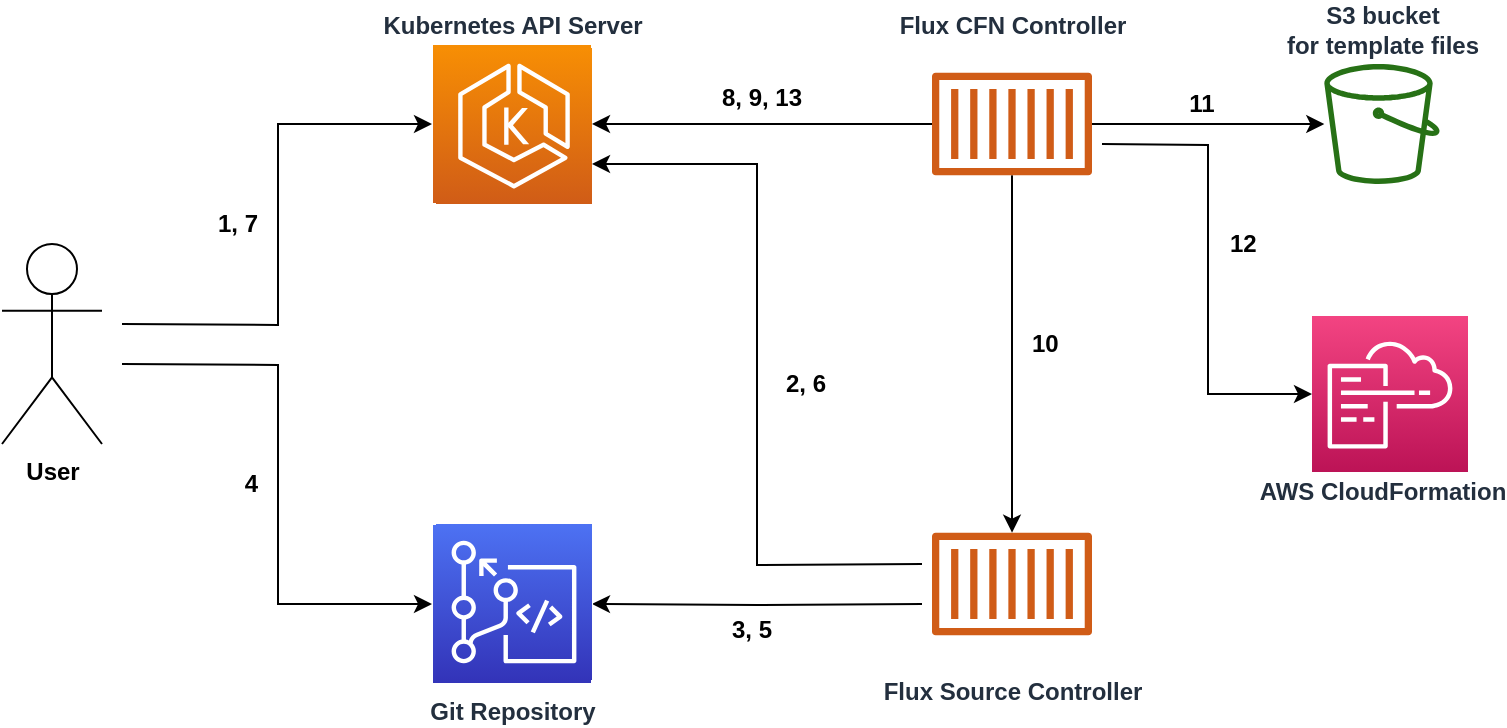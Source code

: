 <mxfile version="21.2.8" type="device" pages="3">
  <diagram id="SOUpMyilc1v6sO0bcS_Z4" name="Create">
    <mxGraphModel dx="1114" dy="1027" grid="1" gridSize="10" guides="1" tooltips="1" connect="1" arrows="1" fold="1" page="1" pageScale="1" pageWidth="850" pageHeight="1100" math="0" shadow="0">
      <root>
        <mxCell id="0" nextCellIdValue="39">
          <ResourceDescriptor resource="_:0" serialization-version="v0" as="resourceDescriptor">
            <SemanticDataContainer serialization-version="v0">
              <StringLiteral content="0" property="https://ontology.security.amazon.dev/foundation/diagram-visualization/a2255956-c3df-4c2c-b489-c307f68abc97" />
              <IRI resource="https://ontology.security.amazon.dev/design-inspector/components/84a80b5f-5642-4a17-9585-ebfdb65f4bec" property="https://ontology.security.amazon.dev/foundation/system-modeling/04539597-4283-4f65-8090-ae67f9d3e949" />
            </SemanticDataContainer>
          </ResourceDescriptor>
        </mxCell>
        <mxCell id="1" parent="0">
          <ResourceDescriptor resource="_:1" serialization-version="v0" as="resourceDescriptor">
            <SemanticDataContainer serialization-version="v0">
              <StringLiteral content="1" property="https://ontology.security.amazon.dev/foundation/diagram-visualization/a2255956-c3df-4c2c-b489-c307f68abc97" />
              <IRI resource="https://ontology.security.amazon.dev/design-inspector/components/84a80b5f-5642-4a17-9585-ebfdb65f4bec" property="https://ontology.security.amazon.dev/foundation/system-modeling/04539597-4283-4f65-8090-ae67f9d3e949" />
            </SemanticDataContainer>
          </ResourceDescriptor>
        </mxCell>
        <object label="&lt;b&gt;AWS CloudFormation&lt;/b&gt;" stencilType="cloudformation" id="_0WKEjGSolQWEmS241A_3-1">
          <mxCell style="points=[[0,0,0],[0.25,0,0],[0.5,0,0],[0.75,0,0],[1,0,0],[0,1,0],[0.25,1,0],[0.5,1,0],[0.75,1,0],[1,1,0],[0,0.25,0],[0,0.5,0],[0,0.75,0],[1,0.25,0],[1,0.5,0],[1,0.75,0]];outlineConnect=0;fontColor=#232F3E;gradientColor=#F34482;gradientDirection=north;fillColor=#BC1356;strokeColor=#ffffff;dashed=0;verticalLabelPosition=bottom;verticalAlign=top;align=center;html=1;fontSize=12;fontStyle=0;aspect=fixed;shape=mxgraph.aws20.resourceIcon;resIcon=mxgraph.aws20.cloudformation;" parent="1" vertex="1" rdfUpgraded="1" assetTypeVersion="3">
            <mxGeometry x="705" y="380" width="70" height="70" as="geometry" />
            <ResourceDescriptor resource="_:_0WKEjGSolQWEmS241A_3-1" serialization-version="v0" as="resourceDescriptor">
              <SemanticDataContainer serialization-version="v0">
                <StringLiteral content="_0WKEjGSolQWEmS241A_3-1" property="https://ontology.security.amazon.dev/foundation/diagram-visualization/a2255956-c3df-4c2c-b489-c307f68abc97" />
                <IRI resource="https://ontology.security.amazon.dev/design-inspector/components/84a80b5f-5642-4a17-9585-ebfdb65f4bec" property="https://ontology.security.amazon.dev/foundation/system-modeling/04539597-4283-4f65-8090-ae67f9d3e949" />
                <IRI resource="https://ontology.security.amazon.dev/design-inspector/components/4f51991f-f3c6-4a47-9b00-013560ab92f4" property="http://www.w3.org/1999/02/22-rdf-syntax-ns#type" />
                <IRI resource="https://ontology.security.amazon.dev/foundation/graph-structure/0b4eeac8-04e5-4e85-869c-bd56fb947b7b" property="http://www.w3.org/1999/02/22-rdf-syntax-ns#type" />
                <StringLiteral content="AWS CloudFormation" property="http://www.w3.org/2000/01/rdf-schema#label" />
                <StringLiteral content="UnknownPage" property="https://ontology.security.amazon.dev/foundation/diagram-visualization/05cc531c-d241-49c3-80dc-bd3777c5426f" />
              </SemanticDataContainer>
            </ResourceDescriptor>
          </mxCell>
        </object>
        <object label="&lt;b&gt;Kubernetes API Server&lt;/b&gt;" stencilType="eks" id="_0WKEjGSolQWEmS241A_3-4">
          <mxCell style="points=[[0,0,0],[0.25,0,0],[0.5,0,0],[0.75,0,0],[1,0,0],[0,1,0],[0.25,1,0],[0.5,1,0],[0.75,1,0],[1,1,0],[0,0.25,0],[0,0.5,0],[0,0.75,0],[1,0.25,0],[1,0.5,0],[1,0.75,0]];outlineConnect=0;fontColor=#232F3E;gradientColor=#F78E04;gradientDirection=north;fillColor=#D05C17;strokeColor=#ffffff;dashed=0;verticalLabelPosition=top;verticalAlign=bottom;align=center;html=1;fontSize=12;fontStyle=0;aspect=fixed;shape=mxgraph.aws20.resourceIcon;resIcon=mxgraph.aws20.eks;labelPosition=center;" parent="1" vertex="1" rdfUpgraded="1" assetTypeVersion="3">
            <mxGeometry x="265" y="240" width="80" height="80" as="geometry" />
            <ResourceDescriptor resource="_:_0WKEjGSolQWEmS241A_3-4" serialization-version="v0" as="resourceDescriptor">
              <SemanticDataContainer serialization-version="v0">
                <StringLiteral content="_0WKEjGSolQWEmS241A_3-4" property="https://ontology.security.amazon.dev/foundation/diagram-visualization/a2255956-c3df-4c2c-b489-c307f68abc97" />
                <IRI resource="https://ontology.security.amazon.dev/design-inspector/components/aaab50ab-4afb-40c3-9a78-a6373ff63d7c" property="https://ontology.security.amazon.dev/foundation/system-modeling/04539597-4283-4f65-8090-ae67f9d3e949" />
                <IRI resource="https://ontology.security.amazon.dev/foundation/graph-structure/0b4eeac8-04e5-4e85-869c-bd56fb947b7b" property="http://www.w3.org/1999/02/22-rdf-syntax-ns#type" />
                <StringLiteral content="Kubernetes API Server" property="http://www.w3.org/2000/01/rdf-schema#label" />
                <StringLiteral content="UnknownPage" property="https://ontology.security.amazon.dev/foundation/diagram-visualization/05cc531c-d241-49c3-80dc-bd3777c5426f" />
              </SemanticDataContainer>
            </ResourceDescriptor>
          </mxCell>
        </object>
        <object label="" stencilType="generic-channel" id="_0WKEjGSolQWEmS241A_3-18">
          <mxCell style="edgeStyle=orthogonalEdgeStyle;rounded=0;html=1;entryX=1;entryY=0.75;entryDx=0;entryDy=0;entryPerimeter=0;jettySize=auto;orthogonalLoop=1;" parent="1" target="_0WKEjGSolQWEmS241A_3-4" edge="1" rdfUpgraded="1" assetTypeVersion="3">
            <mxGeometry relative="1" as="geometry">
              <mxPoint x="510" y="500" as="sourcePoint" />
            </mxGeometry>
            <ResourceDescriptor resource="_:_0WKEjGSolQWEmS241A_3-18" serialization-version="v0" as="resourceDescriptor">
              <SemanticDataContainer serialization-version="v0">
                <StringLiteral content="_0WKEjGSolQWEmS241A_3-18" property="https://ontology.security.amazon.dev/foundation/diagram-visualization/a2255956-c3df-4c2c-b489-c307f68abc97" />
                <StringLiteral content="UnknownPage" property="https://ontology.security.amazon.dev/foundation/diagram-visualization/05cc531c-d241-49c3-80dc-bd3777c5426f" />
                <IRI resource="https://ontology.security.amazon.dev/foundation/graph-structure/65157620-74b7-470e-bd9d-b9bf56b6cb4b" property="http://www.w3.org/1999/02/22-rdf-syntax-ns#type" />
                <IRI resource="https://ontology.security.amazon.dev/design-inspector/components/84a80b5f-5642-4a17-9585-ebfdb65f4bec" property="https://ontology.security.amazon.dev/foundation/system-modeling/04539597-4283-4f65-8090-ae67f9d3e949" />
                <BlankNodeID resource="_:_0WKEjGSolQWEmS241A_3-4" property="https://ontology.security.amazon.dev/foundation/graph-structure/617be0ed-cf17-4a01-a75d-81ed3a472532" />
              </SemanticDataContainer>
            </ResourceDescriptor>
          </mxCell>
        </object>
        <object label="" stencilType="generic-channel" id="_0WKEjGSolQWEmS241A_3-23">
          <mxCell style="edgeStyle=orthogonalEdgeStyle;rounded=0;html=1;jettySize=auto;orthogonalLoop=1;" parent="1" target="_0WKEjGSolQWEmS241A_3-11" edge="1" rdfUpgraded="1" assetTypeVersion="3">
            <mxGeometry relative="1" as="geometry">
              <mxPoint x="510" y="520" as="sourcePoint" />
            </mxGeometry>
            <ResourceDescriptor resource="_:_0WKEjGSolQWEmS241A_3-23" serialization-version="v0" as="resourceDescriptor">
              <SemanticDataContainer serialization-version="v0">
                <StringLiteral content="_0WKEjGSolQWEmS241A_3-23" property="https://ontology.security.amazon.dev/foundation/diagram-visualization/a2255956-c3df-4c2c-b489-c307f68abc97" />
                <StringLiteral content="UnknownPage" property="https://ontology.security.amazon.dev/foundation/diagram-visualization/05cc531c-d241-49c3-80dc-bd3777c5426f" />
                <IRI resource="https://ontology.security.amazon.dev/foundation/graph-structure/65157620-74b7-470e-bd9d-b9bf56b6cb4b" property="http://www.w3.org/1999/02/22-rdf-syntax-ns#type" />
                <IRI resource="https://ontology.security.amazon.dev/design-inspector/components/84a80b5f-5642-4a17-9585-ebfdb65f4bec" property="https://ontology.security.amazon.dev/foundation/system-modeling/04539597-4283-4f65-8090-ae67f9d3e949" />
                <BlankNodeID resource="_:_0WKEjGSolQWEmS241A_3-11" property="https://ontology.security.amazon.dev/foundation/graph-structure/617be0ed-cf17-4a01-a75d-81ed3a472532" />
              </SemanticDataContainer>
            </ResourceDescriptor>
          </mxCell>
        </object>
        <object label="&lt;b&gt;Flux Source Controller&lt;/b&gt;" stencilType="container" id="_0WKEjGSolQWEmS241A_3-5">
          <mxCell style="sketch=0;outlineConnect=0;fontColor=#232F3E;gradientColor=none;fillColor=#D05C17;strokeColor=none;dashed=0;verticalLabelPosition=bottom;verticalAlign=top;align=center;html=1;fontSize=12;fontStyle=0;aspect=fixed;pointerEvents=1;shape=mxgraph.aws4.container_1;fontFamily=Helvetica;" parent="1" vertex="1" rdfUpgraded="1" assetTypeVersion="3">
            <mxGeometry x="515" y="470" width="80" height="80" as="geometry" />
            <ResourceDescriptor resource="_:_0WKEjGSolQWEmS241A_3-5" serialization-version="v0" as="resourceDescriptor">
              <SemanticDataContainer serialization-version="v0">
                <StringLiteral content="_0WKEjGSolQWEmS241A_3-5" property="https://ontology.security.amazon.dev/foundation/diagram-visualization/a2255956-c3df-4c2c-b489-c307f68abc97" />
                <IRI resource="https://ontology.security.amazon.dev/design-inspector/components/84a80b5f-5642-4a17-9585-ebfdb65f4bec" property="https://ontology.security.amazon.dev/foundation/system-modeling/04539597-4283-4f65-8090-ae67f9d3e949" />
                <IRI resource="https://ontology.security.amazon.dev/design-inspector/components/4f51991f-f3c6-4a47-9b00-013560ab92f4" property="http://www.w3.org/1999/02/22-rdf-syntax-ns#type" />
                <IRI resource="https://ontology.security.amazon.dev/foundation/graph-structure/0b4eeac8-04e5-4e85-869c-bd56fb947b7b" property="http://www.w3.org/1999/02/22-rdf-syntax-ns#type" />
                <StringLiteral content="Flux Source Controller" property="http://www.w3.org/2000/01/rdf-schema#label" />
                <StringLiteral content="UnknownPage" property="https://ontology.security.amazon.dev/foundation/diagram-visualization/05cc531c-d241-49c3-80dc-bd3777c5426f" />
              </SemanticDataContainer>
            </ResourceDescriptor>
          </mxCell>
        </object>
        <object label="" stencilType="generic-channel" id="_0WKEjGSolQWEmS241A_3-19">
          <mxCell style="edgeStyle=orthogonalEdgeStyle;rounded=0;html=1;entryX=1;entryY=0.5;entryDx=0;entryDy=0;entryPerimeter=0;jettySize=auto;orthogonalLoop=1;" parent="1" source="_0WKEjGSolQWEmS241A_3-8" target="_0WKEjGSolQWEmS241A_3-4" edge="1" rdfUpgraded="1" assetTypeVersion="3">
            <mxGeometry relative="1" as="geometry" />
            <ResourceDescriptor resource="_:_0WKEjGSolQWEmS241A_3-19" serialization-version="v0" as="resourceDescriptor">
              <SemanticDataContainer serialization-version="v0">
                <StringLiteral content="_0WKEjGSolQWEmS241A_3-19" property="https://ontology.security.amazon.dev/foundation/diagram-visualization/a2255956-c3df-4c2c-b489-c307f68abc97" />
                <IRI resource="https://ontology.security.amazon.dev/design-inspector/components/84a80b5f-5642-4a17-9585-ebfdb65f4bec" property="https://ontology.security.amazon.dev/foundation/system-modeling/04539597-4283-4f65-8090-ae67f9d3e949" />
                <StringLiteral content="UnknownPage" property="https://ontology.security.amazon.dev/foundation/diagram-visualization/05cc531c-d241-49c3-80dc-bd3777c5426f" />
                <IRI resource="https://ontology.security.amazon.dev/foundation/graph-structure/65157620-74b7-470e-bd9d-b9bf56b6cb4b" property="http://www.w3.org/1999/02/22-rdf-syntax-ns#type" />
                <BlankNodeID resource="_:_0WKEjGSolQWEmS241A_3-8" property="https://ontology.security.amazon.dev/foundation/graph-structure/d1fc066e-3862-4ae0-8304-6cef42f40a50" />
                <BlankNodeID resource="_:_0WKEjGSolQWEmS241A_3-4" property="https://ontology.security.amazon.dev/foundation/graph-structure/617be0ed-cf17-4a01-a75d-81ed3a472532" />
              </SemanticDataContainer>
            </ResourceDescriptor>
          </mxCell>
        </object>
        <object label="" stencilType="generic-channel" id="_0WKEjGSolQWEmS241A_3-21">
          <mxCell style="edgeStyle=orthogonalEdgeStyle;rounded=0;html=1;entryX=0;entryY=0.5;entryDx=0;entryDy=0;entryPerimeter=0;jettySize=auto;orthogonalLoop=1;" parent="1" target="_0WKEjGSolQWEmS241A_3-1" edge="1" rdfUpgraded="1" assetTypeVersion="3">
            <mxGeometry relative="1" as="geometry">
              <mxPoint x="600" y="290" as="sourcePoint" />
            </mxGeometry>
            <ResourceDescriptor resource="_:_0WKEjGSolQWEmS241A_3-21" serialization-version="v0" as="resourceDescriptor">
              <SemanticDataContainer serialization-version="v0">
                <StringLiteral content="_0WKEjGSolQWEmS241A_3-21" property="https://ontology.security.amazon.dev/foundation/diagram-visualization/a2255956-c3df-4c2c-b489-c307f68abc97" />
                <StringLiteral content="UnknownPage" property="https://ontology.security.amazon.dev/foundation/diagram-visualization/05cc531c-d241-49c3-80dc-bd3777c5426f" />
                <IRI resource="https://ontology.security.amazon.dev/design-inspector/components/84a80b5f-5642-4a17-9585-ebfdb65f4bec" property="https://ontology.security.amazon.dev/foundation/system-modeling/04539597-4283-4f65-8090-ae67f9d3e949" />
                <IRI resource="https://ontology.security.amazon.dev/foundation/graph-structure/65157620-74b7-470e-bd9d-b9bf56b6cb4b" property="http://www.w3.org/1999/02/22-rdf-syntax-ns#type" />
                <BlankNodeID resource="_:_0WKEjGSolQWEmS241A_3-1" property="https://ontology.security.amazon.dev/foundation/graph-structure/617be0ed-cf17-4a01-a75d-81ed3a472532" />
              </SemanticDataContainer>
            </ResourceDescriptor>
          </mxCell>
        </object>
        <object label="" stencilType="generic-channel" id="_0WKEjGSolQWEmS241A_3-22">
          <mxCell style="edgeStyle=orthogonalEdgeStyle;rounded=0;html=1;jettySize=auto;orthogonalLoop=1;" parent="1" source="_0WKEjGSolQWEmS241A_3-8" target="_0WKEjGSolQWEmS241A_3-5" edge="1" rdfUpgraded="1" assetTypeVersion="3">
            <mxGeometry relative="1" as="geometry" />
            <ResourceDescriptor resource="_:_0WKEjGSolQWEmS241A_3-22" serialization-version="v0" as="resourceDescriptor">
              <SemanticDataContainer serialization-version="v0">
                <StringLiteral content="_0WKEjGSolQWEmS241A_3-22" property="https://ontology.security.amazon.dev/foundation/diagram-visualization/a2255956-c3df-4c2c-b489-c307f68abc97" />
                <IRI resource="https://ontology.security.amazon.dev/design-inspector/components/84a80b5f-5642-4a17-9585-ebfdb65f4bec" property="https://ontology.security.amazon.dev/foundation/system-modeling/04539597-4283-4f65-8090-ae67f9d3e949" />
                <StringLiteral content="UnknownPage" property="https://ontology.security.amazon.dev/foundation/diagram-visualization/05cc531c-d241-49c3-80dc-bd3777c5426f" />
                <IRI resource="https://ontology.security.amazon.dev/foundation/graph-structure/65157620-74b7-470e-bd9d-b9bf56b6cb4b" property="http://www.w3.org/1999/02/22-rdf-syntax-ns#type" />
                <BlankNodeID resource="_:_0WKEjGSolQWEmS241A_3-8" property="https://ontology.security.amazon.dev/foundation/graph-structure/d1fc066e-3862-4ae0-8304-6cef42f40a50" />
                <BlankNodeID resource="_:_0WKEjGSolQWEmS241A_3-5" property="https://ontology.security.amazon.dev/foundation/graph-structure/617be0ed-cf17-4a01-a75d-81ed3a472532" />
              </SemanticDataContainer>
            </ResourceDescriptor>
          </mxCell>
        </object>
        <object label="" stencilType="generic-channel" id="_nm1d2nPAYFvigHrUNV_H-36">
          <mxCell style="edgeStyle=orthogonalEdgeStyle;rounded=0;html=1;jettySize=auto;orthogonalLoop=1;" parent="1" source="_0WKEjGSolQWEmS241A_3-8" target="_nm1d2nPAYFvigHrUNV_H-35" edge="1" rdfUpgraded="1" assetTypeVersion="3">
            <mxGeometry relative="1" as="geometry" />
            <ResourceDescriptor resource="_:_nm1d2nPAYFvigHrUNV_H-36" serialization-version="v0" as="resourceDescriptor">
              <SemanticDataContainer serialization-version="v0">
                <StringLiteral content="_nm1d2nPAYFvigHrUNV_H-36" property="https://ontology.security.amazon.dev/foundation/diagram-visualization/a2255956-c3df-4c2c-b489-c307f68abc97" />
                <BlankNodeID resource="_:_0WKEjGSolQWEmS241A_3-8" property="https://ontology.security.amazon.dev/foundation/graph-structure/d1fc066e-3862-4ae0-8304-6cef42f40a50" />
                <BlankNodeID resource="_:_nm1d2nPAYFvigHrUNV_H-35" property="https://ontology.security.amazon.dev/foundation/graph-structure/617be0ed-cf17-4a01-a75d-81ed3a472532" />
                <IRI resource="https://ontology.security.amazon.dev/foundation/graph-structure/65157620-74b7-470e-bd9d-b9bf56b6cb4b" property="http://www.w3.org/1999/02/22-rdf-syntax-ns#type" />
                <IRI resource="https://ontology.security.amazon.dev/design-inspector/components/84a80b5f-5642-4a17-9585-ebfdb65f4bec" property="https://ontology.security.amazon.dev/foundation/system-modeling/04539597-4283-4f65-8090-ae67f9d3e949" />
                <StringLiteral content="UnknownPage" property="https://ontology.security.amazon.dev/foundation/diagram-visualization/05cc531c-d241-49c3-80dc-bd3777c5426f" />
              </SemanticDataContainer>
            </ResourceDescriptor>
          </mxCell>
        </object>
        <object label="&lt;b&gt;Flux CFN Controller&lt;br&gt;&lt;/b&gt;" stencilType="container" id="_0WKEjGSolQWEmS241A_3-8">
          <mxCell style="sketch=0;outlineConnect=0;fontColor=#232F3E;gradientColor=none;fillColor=#D05C17;strokeColor=none;dashed=0;verticalLabelPosition=top;verticalAlign=bottom;align=center;html=1;fontSize=12;fontStyle=0;aspect=fixed;pointerEvents=1;shape=mxgraph.aws4.container_1;fontFamily=Helvetica;labelPosition=center;" parent="1" vertex="1" rdfUpgraded="1" assetTypeVersion="3">
            <mxGeometry x="515" y="240" width="80" height="80" as="geometry" />
            <ResourceDescriptor resource="_:_0WKEjGSolQWEmS241A_3-8" serialization-version="v0" as="resourceDescriptor">
              <SemanticDataContainer serialization-version="v0">
                <IRI resource="https://ontology.security.amazon.dev/design-inspector/components/4f51991f-f3c6-4a47-9b00-013560ab92f4" property="http://www.w3.org/1999/02/22-rdf-syntax-ns#type" />
                <IRI resource="https://ontology.security.amazon.dev/foundation/graph-structure/0b4eeac8-04e5-4e85-869c-bd56fb947b7b" property="http://www.w3.org/1999/02/22-rdf-syntax-ns#type" />
                <IRI resource="https://ontology.security.amazon.dev/design-inspector/components/84a80b5f-5642-4a17-9585-ebfdb65f4bec" property="https://ontology.security.amazon.dev/foundation/system-modeling/04539597-4283-4f65-8090-ae67f9d3e949" />
                <StringLiteral content="UnknownPage" property="https://ontology.security.amazon.dev/foundation/diagram-visualization/05cc531c-d241-49c3-80dc-bd3777c5426f" />
                <StringLiteral content="Flux CFN Controller" property="http://www.w3.org/2000/01/rdf-schema#label" />
                <StringLiteral content="_0WKEjGSolQWEmS241A_3-8" property="https://ontology.security.amazon.dev/foundation/diagram-visualization/a2255956-c3df-4c2c-b489-c307f68abc97" />
              </SemanticDataContainer>
            </ResourceDescriptor>
          </mxCell>
        </object>
        <object label="&lt;b&gt;Git Repository&lt;br&gt;&lt;/b&gt;" stencilType="codecommit" id="_0WKEjGSolQWEmS241A_3-11">
          <mxCell style="points=[[0,0,0],[0.25,0,0],[0.5,0,0],[0.75,0,0],[1,0,0],[0,1,0],[0.25,1,0],[0.5,1,0],[0.75,1,0],[1,1,0],[0,0.25,0],[0,0.5,0],[0,0.75,0],[1,0.25,0],[1,0.5,0],[1,0.75,0]];outlineConnect=0;fontColor=#232F3E;gradientColor=#4D72F3;gradientDirection=north;fillColor=#3334B9;strokeColor=#ffffff;dashed=0;verticalLabelPosition=bottom;verticalAlign=top;align=center;html=1;fontSize=12;fontStyle=0;aspect=fixed;shape=mxgraph.aws20.resourceIcon;resIcon=mxgraph.aws20.codecommit;" parent="1" vertex="1" rdfUpgraded="1" assetTypeVersion="3">
            <mxGeometry x="265" y="480" width="80" height="80" as="geometry" />
            <ResourceDescriptor resource="_:_0WKEjGSolQWEmS241A_3-11" serialization-version="v0" as="resourceDescriptor">
              <SemanticDataContainer serialization-version="v0">
                <StringLiteral content="_0WKEjGSolQWEmS241A_3-11" property="https://ontology.security.amazon.dev/foundation/diagram-visualization/a2255956-c3df-4c2c-b489-c307f68abc97" />
                <IRI resource="https://ontology.security.amazon.dev/design-inspector/components/84a80b5f-5642-4a17-9585-ebfdb65f4bec" property="https://ontology.security.amazon.dev/foundation/system-modeling/04539597-4283-4f65-8090-ae67f9d3e949" />
                <IRI resource="https://ontology.security.amazon.dev/design-inspector/components/4f51991f-f3c6-4a47-9b00-013560ab92f4" property="http://www.w3.org/1999/02/22-rdf-syntax-ns#type" />
                <IRI resource="https://ontology.security.amazon.dev/foundation/graph-structure/0b4eeac8-04e5-4e85-869c-bd56fb947b7b" property="http://www.w3.org/1999/02/22-rdf-syntax-ns#type" />
                <StringLiteral content="Git Repository" property="http://www.w3.org/2000/01/rdf-schema#label" />
                <StringLiteral content="UnknownPage" property="https://ontology.security.amazon.dev/foundation/diagram-visualization/05cc531c-d241-49c3-80dc-bd3777c5426f" />
              </SemanticDataContainer>
            </ResourceDescriptor>
          </mxCell>
        </object>
        <object label="" stencilType="generic-channel" id="_0WKEjGSolQWEmS241A_3-14">
          <mxCell style="edgeStyle=orthogonalEdgeStyle;rounded=0;html=1;entryX=0;entryY=0.5;entryDx=0;entryDy=0;entryPerimeter=0;jettySize=auto;orthogonalLoop=1;" parent="1" target="_0WKEjGSolQWEmS241A_3-4" edge="1" rdfUpgraded="1" assetTypeVersion="3">
            <mxGeometry relative="1" as="geometry">
              <mxPoint x="110" y="380" as="sourcePoint" />
            </mxGeometry>
            <ResourceDescriptor resource="_:_0WKEjGSolQWEmS241A_3-14" serialization-version="v0" as="resourceDescriptor">
              <SemanticDataContainer serialization-version="v0">
                <StringLiteral content="_0WKEjGSolQWEmS241A_3-14" property="https://ontology.security.amazon.dev/foundation/diagram-visualization/a2255956-c3df-4c2c-b489-c307f68abc97" />
                <StringLiteral content="UnknownPage" property="https://ontology.security.amazon.dev/foundation/diagram-visualization/05cc531c-d241-49c3-80dc-bd3777c5426f" />
                <IRI resource="https://ontology.security.amazon.dev/foundation/graph-structure/65157620-74b7-470e-bd9d-b9bf56b6cb4b" property="http://www.w3.org/1999/02/22-rdf-syntax-ns#type" />
                <IRI resource="https://ontology.security.amazon.dev/design-inspector/components/84a80b5f-5642-4a17-9585-ebfdb65f4bec" property="https://ontology.security.amazon.dev/foundation/system-modeling/04539597-4283-4f65-8090-ae67f9d3e949" />
                <BlankNodeID resource="_:_0WKEjGSolQWEmS241A_3-4" property="https://ontology.security.amazon.dev/foundation/graph-structure/617be0ed-cf17-4a01-a75d-81ed3a472532" />
              </SemanticDataContainer>
            </ResourceDescriptor>
          </mxCell>
        </object>
        <object label="" stencilType="generic-channel" id="_0WKEjGSolQWEmS241A_3-15">
          <mxCell style="edgeStyle=orthogonalEdgeStyle;rounded=0;html=1;entryX=0;entryY=0.5;entryDx=0;entryDy=0;entryPerimeter=0;jettySize=auto;orthogonalLoop=1;" parent="1" target="_0WKEjGSolQWEmS241A_3-11" edge="1" rdfUpgraded="1" assetTypeVersion="3">
            <mxGeometry relative="1" as="geometry">
              <mxPoint x="110" y="400" as="sourcePoint" />
            </mxGeometry>
            <ResourceDescriptor resource="_:_0WKEjGSolQWEmS241A_3-15" serialization-version="v0" as="resourceDescriptor">
              <SemanticDataContainer serialization-version="v0">
                <StringLiteral content="_0WKEjGSolQWEmS241A_3-15" property="https://ontology.security.amazon.dev/foundation/diagram-visualization/a2255956-c3df-4c2c-b489-c307f68abc97" />
                <StringLiteral content="UnknownPage" property="https://ontology.security.amazon.dev/foundation/diagram-visualization/05cc531c-d241-49c3-80dc-bd3777c5426f" />
                <IRI resource="https://ontology.security.amazon.dev/foundation/graph-structure/65157620-74b7-470e-bd9d-b9bf56b6cb4b" property="http://www.w3.org/1999/02/22-rdf-syntax-ns#type" />
                <IRI resource="https://ontology.security.amazon.dev/design-inspector/components/84a80b5f-5642-4a17-9585-ebfdb65f4bec" property="https://ontology.security.amazon.dev/foundation/system-modeling/04539597-4283-4f65-8090-ae67f9d3e949" />
                <BlankNodeID resource="_:_0WKEjGSolQWEmS241A_3-11" property="https://ontology.security.amazon.dev/foundation/graph-structure/617be0ed-cf17-4a01-a75d-81ed3a472532" />
              </SemanticDataContainer>
            </ResourceDescriptor>
          </mxCell>
        </object>
        <object label="&lt;div&gt;&lt;b&gt;User&lt;/b&gt;&lt;/div&gt;" stencilType="actor" id="_0WKEjGSolQWEmS241A_3-12">
          <mxCell style="shape=umlActor;verticalLabelPosition=bottom;labelBackgroundColor=#ffffff;verticalAlign=top;html=1;outlineConnect=0;" parent="1" vertex="1" rdfUpgraded="1" assetTypeVersion="3">
            <mxGeometry x="50" y="340" width="50" height="100" as="geometry" />
            <ResourceDescriptor resource="_:_0WKEjGSolQWEmS241A_3-12" serialization-version="v0" as="resourceDescriptor">
              <SemanticDataContainer serialization-version="v0">
                <StringLiteral content="_0WKEjGSolQWEmS241A_3-12" property="https://ontology.security.amazon.dev/foundation/diagram-visualization/a2255956-c3df-4c2c-b489-c307f68abc97" />
                <IRI resource="https://ontology.security.amazon.dev/foundation/system-modeling/a8c50ddd-aa98-48ce-a1ac-5a95ff514e73" property="https://ontology.security.amazon.dev/foundation/system-modeling/04539597-4283-4f65-8090-ae67f9d3e949" />
                <IRI resource="https://ontology.security.amazon.dev/foundation/graph-structure/0b4eeac8-04e5-4e85-869c-bd56fb947b7b" property="http://www.w3.org/1999/02/22-rdf-syntax-ns#type" />
                <StringLiteral content="User" property="http://www.w3.org/2000/01/rdf-schema#label" />
                <StringLiteral content="UnknownPage" property="https://ontology.security.amazon.dev/foundation/diagram-visualization/05cc531c-d241-49c3-80dc-bd3777c5426f" />
              </SemanticDataContainer>
            </ResourceDescriptor>
          </mxCell>
        </object>
        <object label="&lt;b&gt;4&lt;/b&gt;" stencilType="text" id="_0WKEjGSolQWEmS241A_3-16">
          <mxCell style="text;html=1;strokeColor=none;fillColor=none;align=right;verticalAlign=middle;whiteSpace=wrap;rounded=0;" parent="1" vertex="1" rdfUpgraded="1" assetTypeVersion="3">
            <mxGeometry x="140" y="450" width="40" height="20" as="geometry" />
            <ResourceDescriptor resource="_:_0WKEjGSolQWEmS241A_3-16" serialization-version="v0" as="resourceDescriptor">
              <SemanticDataContainer serialization-version="v0">
                <StringLiteral content="_0WKEjGSolQWEmS241A_3-16" property="https://ontology.security.amazon.dev/foundation/diagram-visualization/a2255956-c3df-4c2c-b489-c307f68abc97" />
                <IRI resource="https://ontology.security.amazon.dev/design-inspector/components/4f51991f-f3c6-4a47-9b00-013560ab92f4" property="http://www.w3.org/1999/02/22-rdf-syntax-ns#type" />
                <IRI resource="https://ontology.security.amazon.dev/foundation/graph-structure/0b4eeac8-04e5-4e85-869c-bd56fb947b7b" property="http://www.w3.org/1999/02/22-rdf-syntax-ns#type" />
                <IRI resource="https://ontology.security.amazon.dev/design-inspector/components/84a80b5f-5642-4a17-9585-ebfdb65f4bec" property="https://ontology.security.amazon.dev/foundation/system-modeling/04539597-4283-4f65-8090-ae67f9d3e949" />
                <StringLiteral content="4" property="http://www.w3.org/2000/01/rdf-schema#label" />
                <StringLiteral content="UnknownPage" property="https://ontology.security.amazon.dev/foundation/diagram-visualization/05cc531c-d241-49c3-80dc-bd3777c5426f" />
              </SemanticDataContainer>
            </ResourceDescriptor>
          </mxCell>
        </object>
        <object label="&lt;b&gt;2, 6&lt;br&gt;&lt;/b&gt;" stencilType="text" id="_0WKEjGSolQWEmS241A_3-24">
          <mxCell style="text;html=1;strokeColor=none;fillColor=none;align=left;verticalAlign=middle;whiteSpace=wrap;rounded=0;" parent="1" vertex="1" rdfUpgraded="1" assetTypeVersion="3">
            <mxGeometry x="440" y="400" width="40" height="20" as="geometry" />
            <ResourceDescriptor resource="_:_0WKEjGSolQWEmS241A_3-24" serialization-version="v0" as="resourceDescriptor">
              <SemanticDataContainer serialization-version="v0">
                <IRI resource="https://ontology.security.amazon.dev/design-inspector/components/84a80b5f-5642-4a17-9585-ebfdb65f4bec" property="https://ontology.security.amazon.dev/foundation/system-modeling/04539597-4283-4f65-8090-ae67f9d3e949" />
                <IRI resource="https://ontology.security.amazon.dev/design-inspector/components/4f51991f-f3c6-4a47-9b00-013560ab92f4" property="http://www.w3.org/1999/02/22-rdf-syntax-ns#type" />
                <IRI resource="https://ontology.security.amazon.dev/foundation/graph-structure/0b4eeac8-04e5-4e85-869c-bd56fb947b7b" property="http://www.w3.org/1999/02/22-rdf-syntax-ns#type" />
                <StringLiteral content="UnknownPage" property="https://ontology.security.amazon.dev/foundation/diagram-visualization/05cc531c-d241-49c3-80dc-bd3777c5426f" />
                <StringLiteral content="2, 6" property="http://www.w3.org/2000/01/rdf-schema#label" />
                <StringLiteral content="_0WKEjGSolQWEmS241A_3-24" property="https://ontology.security.amazon.dev/foundation/diagram-visualization/a2255956-c3df-4c2c-b489-c307f68abc97" />
              </SemanticDataContainer>
            </ResourceDescriptor>
          </mxCell>
        </object>
        <object label="&lt;b&gt;3, 5&lt;br&gt;&lt;/b&gt;" stencilType="text" id="_0WKEjGSolQWEmS241A_3-25">
          <mxCell style="text;html=1;strokeColor=none;fillColor=none;align=center;verticalAlign=middle;whiteSpace=wrap;rounded=0;" parent="1" vertex="1" rdfUpgraded="1" assetTypeVersion="3">
            <mxGeometry x="405" y="523" width="40" height="20" as="geometry" />
            <ResourceDescriptor resource="_:_0WKEjGSolQWEmS241A_3-25" serialization-version="v0" as="resourceDescriptor">
              <SemanticDataContainer serialization-version="v0">
                <IRI resource="https://ontology.security.amazon.dev/design-inspector/components/84a80b5f-5642-4a17-9585-ebfdb65f4bec" property="https://ontology.security.amazon.dev/foundation/system-modeling/04539597-4283-4f65-8090-ae67f9d3e949" />
                <IRI resource="https://ontology.security.amazon.dev/design-inspector/components/4f51991f-f3c6-4a47-9b00-013560ab92f4" property="http://www.w3.org/1999/02/22-rdf-syntax-ns#type" />
                <IRI resource="https://ontology.security.amazon.dev/foundation/graph-structure/0b4eeac8-04e5-4e85-869c-bd56fb947b7b" property="http://www.w3.org/1999/02/22-rdf-syntax-ns#type" />
                <StringLiteral content="UnknownPage" property="https://ontology.security.amazon.dev/foundation/diagram-visualization/05cc531c-d241-49c3-80dc-bd3777c5426f" />
                <StringLiteral content="3, 5" property="http://www.w3.org/2000/01/rdf-schema#label" />
                <StringLiteral content="_0WKEjGSolQWEmS241A_3-25" property="https://ontology.security.amazon.dev/foundation/diagram-visualization/a2255956-c3df-4c2c-b489-c307f68abc97" />
              </SemanticDataContainer>
            </ResourceDescriptor>
          </mxCell>
        </object>
        <object label="&lt;font style=&quot;font-size: 12px&quot;&gt;&lt;b&gt;&lt;font style=&quot;font-size: 12px&quot;&gt;&lt;font style=&quot;font-size: 12px&quot;&gt;&lt;font style=&quot;font-size: 12px&quot;&gt;1, 7&lt;br&gt;&lt;/font&gt;&lt;/font&gt;&lt;/font&gt;&lt;/b&gt;&lt;/font&gt;" stencilType="text" id="_0WKEjGSolQWEmS241A_3-29">
          <mxCell style="text;html=1;strokeColor=none;fillColor=none;align=right;verticalAlign=middle;whiteSpace=wrap;rounded=0;" parent="1" vertex="1" rdfUpgraded="1" assetTypeVersion="3">
            <mxGeometry x="140" y="320" width="40" height="20" as="geometry" />
            <ResourceDescriptor resource="_:_0WKEjGSolQWEmS241A_3-29" serialization-version="v0" as="resourceDescriptor">
              <SemanticDataContainer serialization-version="v0">
                <IRI resource="https://ontology.security.amazon.dev/design-inspector/components/84a80b5f-5642-4a17-9585-ebfdb65f4bec" property="https://ontology.security.amazon.dev/foundation/system-modeling/04539597-4283-4f65-8090-ae67f9d3e949" />
                <IRI resource="https://ontology.security.amazon.dev/design-inspector/components/4f51991f-f3c6-4a47-9b00-013560ab92f4" property="http://www.w3.org/1999/02/22-rdf-syntax-ns#type" />
                <IRI resource="https://ontology.security.amazon.dev/foundation/graph-structure/0b4eeac8-04e5-4e85-869c-bd56fb947b7b" property="http://www.w3.org/1999/02/22-rdf-syntax-ns#type" />
                <StringLiteral content="UnknownPage" property="https://ontology.security.amazon.dev/foundation/diagram-visualization/05cc531c-d241-49c3-80dc-bd3777c5426f" />
                <StringLiteral content="1, 7" property="http://www.w3.org/2000/01/rdf-schema#label" />
                <StringLiteral content="_0WKEjGSolQWEmS241A_3-29" property="https://ontology.security.amazon.dev/foundation/diagram-visualization/a2255956-c3df-4c2c-b489-c307f68abc97" />
              </SemanticDataContainer>
            </ResourceDescriptor>
          </mxCell>
        </object>
        <object label="&lt;b&gt;8, 9, 13&lt;br&gt;&lt;/b&gt;" stencilType="text" id="_0WKEjGSolQWEmS241A_3-30">
          <mxCell style="text;html=1;strokeColor=none;fillColor=none;align=center;verticalAlign=middle;whiteSpace=wrap;rounded=0;" parent="1" vertex="1" rdfUpgraded="1" assetTypeVersion="3">
            <mxGeometry x="400" y="257" width="60" height="20" as="geometry" />
            <ResourceDescriptor resource="_:_0WKEjGSolQWEmS241A_3-30" serialization-version="v0" as="resourceDescriptor">
              <SemanticDataContainer serialization-version="v0">
                <IRI resource="https://ontology.security.amazon.dev/design-inspector/components/84a80b5f-5642-4a17-9585-ebfdb65f4bec" property="https://ontology.security.amazon.dev/foundation/system-modeling/04539597-4283-4f65-8090-ae67f9d3e949" />
                <IRI resource="https://ontology.security.amazon.dev/design-inspector/components/4f51991f-f3c6-4a47-9b00-013560ab92f4" property="http://www.w3.org/1999/02/22-rdf-syntax-ns#type" />
                <IRI resource="https://ontology.security.amazon.dev/foundation/graph-structure/0b4eeac8-04e5-4e85-869c-bd56fb947b7b" property="http://www.w3.org/1999/02/22-rdf-syntax-ns#type" />
                <StringLiteral content="UnknownPage" property="https://ontology.security.amazon.dev/foundation/diagram-visualization/05cc531c-d241-49c3-80dc-bd3777c5426f" />
                <StringLiteral content="8, 9, 13" property="http://www.w3.org/2000/01/rdf-schema#label" />
                <StringLiteral content="_0WKEjGSolQWEmS241A_3-30" property="https://ontology.security.amazon.dev/foundation/diagram-visualization/a2255956-c3df-4c2c-b489-c307f68abc97" />
              </SemanticDataContainer>
            </ResourceDescriptor>
          </mxCell>
        </object>
        <object label="&lt;b&gt;10&lt;/b&gt;" stencilType="text" id="_0WKEjGSolQWEmS241A_3-31">
          <mxCell style="text;html=1;strokeColor=none;fillColor=none;align=left;verticalAlign=middle;whiteSpace=wrap;rounded=0;" parent="1" vertex="1" rdfUpgraded="1" assetTypeVersion="3">
            <mxGeometry x="563" y="380" width="40" height="20" as="geometry" />
            <ResourceDescriptor resource="_:_0WKEjGSolQWEmS241A_3-31" serialization-version="v0" as="resourceDescriptor">
              <SemanticDataContainer serialization-version="v0">
                <IRI resource="https://ontology.security.amazon.dev/design-inspector/components/84a80b5f-5642-4a17-9585-ebfdb65f4bec" property="https://ontology.security.amazon.dev/foundation/system-modeling/04539597-4283-4f65-8090-ae67f9d3e949" />
                <IRI resource="https://ontology.security.amazon.dev/design-inspector/components/4f51991f-f3c6-4a47-9b00-013560ab92f4" property="http://www.w3.org/1999/02/22-rdf-syntax-ns#type" />
                <IRI resource="https://ontology.security.amazon.dev/foundation/graph-structure/0b4eeac8-04e5-4e85-869c-bd56fb947b7b" property="http://www.w3.org/1999/02/22-rdf-syntax-ns#type" />
                <StringLiteral content="UnknownPage" property="https://ontology.security.amazon.dev/foundation/diagram-visualization/05cc531c-d241-49c3-80dc-bd3777c5426f" />
                <StringLiteral content="10" property="http://www.w3.org/2000/01/rdf-schema#label" />
                <StringLiteral content="_0WKEjGSolQWEmS241A_3-31" property="https://ontology.security.amazon.dev/foundation/diagram-visualization/a2255956-c3df-4c2c-b489-c307f68abc97" />
              </SemanticDataContainer>
            </ResourceDescriptor>
          </mxCell>
        </object>
        <object label="&lt;b&gt;12&lt;/b&gt;" stencilType="text" id="_0WKEjGSolQWEmS241A_3-33">
          <mxCell style="text;html=1;strokeColor=none;fillColor=none;align=left;verticalAlign=middle;whiteSpace=wrap;rounded=0;" parent="1" vertex="1" rdfUpgraded="1" assetTypeVersion="3">
            <mxGeometry x="662" y="330" width="40" height="20" as="geometry" />
            <ResourceDescriptor resource="_:_0WKEjGSolQWEmS241A_3-33" serialization-version="v0" as="resourceDescriptor">
              <SemanticDataContainer serialization-version="v0">
                <IRI resource="https://ontology.security.amazon.dev/design-inspector/components/84a80b5f-5642-4a17-9585-ebfdb65f4bec" property="https://ontology.security.amazon.dev/foundation/system-modeling/04539597-4283-4f65-8090-ae67f9d3e949" />
                <IRI resource="https://ontology.security.amazon.dev/design-inspector/components/4f51991f-f3c6-4a47-9b00-013560ab92f4" property="http://www.w3.org/1999/02/22-rdf-syntax-ns#type" />
                <IRI resource="https://ontology.security.amazon.dev/foundation/graph-structure/0b4eeac8-04e5-4e85-869c-bd56fb947b7b" property="http://www.w3.org/1999/02/22-rdf-syntax-ns#type" />
                <StringLiteral content="UnknownPage" property="https://ontology.security.amazon.dev/foundation/diagram-visualization/05cc531c-d241-49c3-80dc-bd3777c5426f" />
                <StringLiteral content="12" property="http://www.w3.org/2000/01/rdf-schema#label" />
                <StringLiteral content="_0WKEjGSolQWEmS241A_3-33" property="https://ontology.security.amazon.dev/foundation/diagram-visualization/a2255956-c3df-4c2c-b489-c307f68abc97" />
              </SemanticDataContainer>
            </ResourceDescriptor>
          </mxCell>
        </object>
        <object label="&lt;div&gt;&lt;b&gt;S3 bucket&lt;/b&gt;&lt;/div&gt;&lt;div&gt;&lt;b&gt;for template files&lt;br&gt;&lt;/b&gt;&lt;/div&gt;" stencilType="bucket" id="_nm1d2nPAYFvigHrUNV_H-35">
          <mxCell style="sketch=0;outlineConnect=0;fontColor=#232F3E;gradientColor=none;fillColor=#277116;strokeColor=none;dashed=0;verticalLabelPosition=top;verticalAlign=bottom;align=center;html=1;fontSize=12;fontStyle=0;aspect=fixed;pointerEvents=1;shape=mxgraph.aws4.bucket;fontFamily=Helvetica;labelPosition=center;" parent="1" vertex="1" rdfUpgraded="1" assetTypeVersion="3">
            <mxGeometry x="710" y="250" width="60" height="60" as="geometry" />
            <ResourceDescriptor resource="_:_nm1d2nPAYFvigHrUNV_H-35" serialization-version="v0" as="resourceDescriptor">
              <SemanticDataContainer serialization-version="v0">
                <StringLiteral content="_nm1d2nPAYFvigHrUNV_H-35" property="https://ontology.security.amazon.dev/foundation/diagram-visualization/a2255956-c3df-4c2c-b489-c307f68abc97" />
                <IRI resource="https://ontology.security.amazon.dev/design-inspector/components/ee44b39a-c4bb-4022-b961-2f48ec193e80" property="https://ontology.security.amazon.dev/foundation/system-modeling/04539597-4283-4f65-8090-ae67f9d3e949" />
                <IRI resource="https://ontology.security.amazon.dev/foundation/graph-structure/0b4eeac8-04e5-4e85-869c-bd56fb947b7b" property="http://www.w3.org/1999/02/22-rdf-syntax-ns#type" />
                <StringLiteral content="S3 bucketfor template files" property="http://www.w3.org/2000/01/rdf-schema#label" />
                <StringLiteral content="UnknownPage" property="https://ontology.security.amazon.dev/foundation/diagram-visualization/05cc531c-d241-49c3-80dc-bd3777c5426f" />
              </SemanticDataContainer>
            </ResourceDescriptor>
          </mxCell>
        </object>
        <object label="&lt;b&gt;11&lt;/b&gt;" stencilType="text" id="_nm1d2nPAYFvigHrUNV_H-37">
          <mxCell style="text;html=1;strokeColor=none;fillColor=none;align=center;verticalAlign=middle;whiteSpace=wrap;rounded=0;" parent="1" vertex="1" rdfUpgraded="1" assetTypeVersion="3">
            <mxGeometry x="630" y="260" width="40" height="20" as="geometry" />
            <ResourceDescriptor resource="_:_nm1d2nPAYFvigHrUNV_H-37" serialization-version="v0" as="resourceDescriptor">
              <SemanticDataContainer serialization-version="v0">
                <IRI resource="https://ontology.security.amazon.dev/design-inspector/components/84a80b5f-5642-4a17-9585-ebfdb65f4bec" property="https://ontology.security.amazon.dev/foundation/system-modeling/04539597-4283-4f65-8090-ae67f9d3e949" />
                <IRI resource="https://ontology.security.amazon.dev/design-inspector/components/4f51991f-f3c6-4a47-9b00-013560ab92f4" property="http://www.w3.org/1999/02/22-rdf-syntax-ns#type" />
                <IRI resource="https://ontology.security.amazon.dev/foundation/graph-structure/0b4eeac8-04e5-4e85-869c-bd56fb947b7b" property="http://www.w3.org/1999/02/22-rdf-syntax-ns#type" />
                <StringLiteral content="UnknownPage" property="https://ontology.security.amazon.dev/foundation/diagram-visualization/05cc531c-d241-49c3-80dc-bd3777c5426f" />
                <StringLiteral content="11" property="http://www.w3.org/2000/01/rdf-schema#label" />
                <StringLiteral content="_nm1d2nPAYFvigHrUNV_H-37" property="https://ontology.security.amazon.dev/foundation/diagram-visualization/a2255956-c3df-4c2c-b489-c307f68abc97" />
              </SemanticDataContainer>
            </ResourceDescriptor>
          </mxCell>
        </object>
        <mxCell id="QD4o6qMrIX3-3gyalX1c-4" value="" style="sketch=0;points=[[0,0,0],[0.25,0,0],[0.5,0,0],[0.75,0,0],[1,0,0],[0,1,0],[0.25,1,0],[0.5,1,0],[0.75,1,0],[1,1,0],[0,0.25,0],[0,0.5,0],[0,0.75,0],[1,0.25,0],[1,0.5,0],[1,0.75,0]];outlineConnect=0;fontColor=#232F3E;gradientColor=#F78E04;gradientDirection=north;fillColor=#D05C17;strokeColor=#ffffff;dashed=0;verticalLabelPosition=bottom;verticalAlign=top;align=center;html=1;fontSize=12;fontStyle=0;aspect=fixed;shape=mxgraph.aws4.resourceIcon;resIcon=mxgraph.aws4.eks;" parent="1" vertex="1">
          <mxGeometry x="267" y="242" width="78" height="78" as="geometry" />
        </mxCell>
        <mxCell id="QD4o6qMrIX3-3gyalX1c-5" value="" style="sketch=0;points=[[0,0,0],[0.25,0,0],[0.5,0,0],[0.75,0,0],[1,0,0],[0,1,0],[0.25,1,0],[0.5,1,0],[0.75,1,0],[1,1,0],[0,0.25,0],[0,0.5,0],[0,0.75,0],[1,0.25,0],[1,0.5,0],[1,0.75,0]];outlineConnect=0;fontColor=#232F3E;gradientColor=#4D72F3;gradientDirection=north;fillColor=#3334B9;strokeColor=#ffffff;dashed=0;verticalLabelPosition=bottom;verticalAlign=top;align=center;html=1;fontSize=12;fontStyle=0;aspect=fixed;shape=mxgraph.aws4.resourceIcon;resIcon=mxgraph.aws4.codecommit;" parent="1" vertex="1">
          <mxGeometry x="267" y="480" width="78" height="78" as="geometry" />
        </mxCell>
        <mxCell id="QD4o6qMrIX3-3gyalX1c-7" value="" style="sketch=0;points=[[0,0,0],[0.25,0,0],[0.5,0,0],[0.75,0,0],[1,0,0],[0,1,0],[0.25,1,0],[0.5,1,0],[0.75,1,0],[1,1,0],[0,0.25,0],[0,0.5,0],[0,0.75,0],[1,0.25,0],[1,0.5,0],[1,0.75,0]];points=[[0,0,0],[0.25,0,0],[0.5,0,0],[0.75,0,0],[1,0,0],[0,1,0],[0.25,1,0],[0.5,1,0],[0.75,1,0],[1,1,0],[0,0.25,0],[0,0.5,0],[0,0.75,0],[1,0.25,0],[1,0.5,0],[1,0.75,0]];outlineConnect=0;fontColor=#232F3E;gradientColor=#F34482;gradientDirection=north;fillColor=#BC1356;strokeColor=#ffffff;dashed=0;verticalLabelPosition=bottom;verticalAlign=top;align=center;html=1;fontSize=12;fontStyle=0;aspect=fixed;shape=mxgraph.aws4.resourceIcon;resIcon=mxgraph.aws4.cloudformation;" parent="1" vertex="1">
          <mxGeometry x="705" y="376" width="78" height="78" as="geometry" />
        </mxCell>
      </root>
    </mxGraphModel>
  </diagram>
  <diagram id="BTnab3MmHQmzCfqtOLRl" name="Update">
    <mxGraphModel dx="2954" dy="1128" grid="1" gridSize="10" guides="1" tooltips="1" connect="1" arrows="1" fold="1" page="1" pageScale="1" pageWidth="850" pageHeight="1400" math="0" shadow="0">
      <root>
        <mxCell id="0" />
        <mxCell id="1" parent="0" />
        <object label="&lt;b&gt;AWS CloudFormation&lt;/b&gt;" stencilType="cloudformation" id="_74IzwcaJhtsTYrPn7xk-1">
          <mxCell style="points=[[0,0,0],[0.25,0,0],[0.5,0,0],[0.75,0,0],[1,0,0],[0,1,0],[0.25,1,0],[0.5,1,0],[0.75,1,0],[1,1,0],[0,0.25,0],[0,0.5,0],[0,0.75,0],[1,0.25,0],[1,0.5,0],[1,0.75,0]];outlineConnect=0;fontColor=#232F3E;gradientColor=#F34482;gradientDirection=north;fillColor=#BC1356;strokeColor=#ffffff;dashed=0;verticalLabelPosition=bottom;verticalAlign=top;align=center;html=1;fontSize=12;fontStyle=0;aspect=fixed;shape=mxgraph.aws20.resourceIcon;resIcon=mxgraph.aws20.cloudformation;" vertex="1" rdfUpgraded="1" assetTypeVersion="3" parent="1">
            <mxGeometry x="705" y="380" width="70" height="70" as="geometry" />
            <ResourceDescriptor resource="_:_0WKEjGSolQWEmS241A_3-1" serialization-version="v0" as="resourceDescriptor">
              <SemanticDataContainer serialization-version="v0">
                <StringLiteral content="_0WKEjGSolQWEmS241A_3-1" property="https://ontology.security.amazon.dev/foundation/diagram-visualization/a2255956-c3df-4c2c-b489-c307f68abc97" />
                <IRI resource="https://ontology.security.amazon.dev/design-inspector/components/84a80b5f-5642-4a17-9585-ebfdb65f4bec" property="https://ontology.security.amazon.dev/foundation/system-modeling/04539597-4283-4f65-8090-ae67f9d3e949" />
                <IRI resource="https://ontology.security.amazon.dev/design-inspector/components/4f51991f-f3c6-4a47-9b00-013560ab92f4" property="http://www.w3.org/1999/02/22-rdf-syntax-ns#type" />
                <IRI resource="https://ontology.security.amazon.dev/foundation/graph-structure/0b4eeac8-04e5-4e85-869c-bd56fb947b7b" property="http://www.w3.org/1999/02/22-rdf-syntax-ns#type" />
                <StringLiteral content="AWS CloudFormation" property="http://www.w3.org/2000/01/rdf-schema#label" />
                <StringLiteral content="SOUpMyilc1v6sO0bcS_Z4" property="https://ontology.security.amazon.dev/foundation/diagram-visualization/05cc531c-d241-49c3-80dc-bd3777c5426f" />
              </SemanticDataContainer>
            </ResourceDescriptor>
          </mxCell>
        </object>
        <object label="&lt;b&gt;Kubernetes API Server&lt;/b&gt;" stencilType="eks" id="_74IzwcaJhtsTYrPn7xk-2">
          <mxCell style="points=[[0,0,0],[0.25,0,0],[0.5,0,0],[0.75,0,0],[1,0,0],[0,1,0],[0.25,1,0],[0.5,1,0],[0.75,1,0],[1,1,0],[0,0.25,0],[0,0.5,0],[0,0.75,0],[1,0.25,0],[1,0.5,0],[1,0.75,0]];outlineConnect=0;fontColor=#232F3E;gradientColor=#F78E04;gradientDirection=north;fillColor=#D05C17;strokeColor=#ffffff;dashed=0;verticalLabelPosition=top;verticalAlign=bottom;align=center;html=1;fontSize=12;fontStyle=0;aspect=fixed;shape=mxgraph.aws20.resourceIcon;resIcon=mxgraph.aws20.eks;labelPosition=center;" vertex="1" rdfUpgraded="1" assetTypeVersion="3" parent="1">
            <mxGeometry x="265" y="240" width="80" height="80" as="geometry" />
            <ResourceDescriptor resource="_:_0WKEjGSolQWEmS241A_3-4" serialization-version="v0" as="resourceDescriptor">
              <SemanticDataContainer serialization-version="v0">
                <StringLiteral content="_0WKEjGSolQWEmS241A_3-4" property="https://ontology.security.amazon.dev/foundation/diagram-visualization/a2255956-c3df-4c2c-b489-c307f68abc97" />
                <IRI resource="https://ontology.security.amazon.dev/design-inspector/components/aaab50ab-4afb-40c3-9a78-a6373ff63d7c" property="https://ontology.security.amazon.dev/foundation/system-modeling/04539597-4283-4f65-8090-ae67f9d3e949" />
                <IRI resource="https://ontology.security.amazon.dev/foundation/graph-structure/0b4eeac8-04e5-4e85-869c-bd56fb947b7b" property="http://www.w3.org/1999/02/22-rdf-syntax-ns#type" />
                <StringLiteral content="Kubernetes API Server" property="http://www.w3.org/2000/01/rdf-schema#label" />
                <StringLiteral content="SOUpMyilc1v6sO0bcS_Z4" property="https://ontology.security.amazon.dev/foundation/diagram-visualization/05cc531c-d241-49c3-80dc-bd3777c5426f" />
              </SemanticDataContainer>
            </ResourceDescriptor>
          </mxCell>
        </object>
        <object label="" stencilType="generic-channel" id="_74IzwcaJhtsTYrPn7xk-3">
          <mxCell style="edgeStyle=orthogonalEdgeStyle;rounded=0;html=1;entryX=1;entryY=0.75;entryDx=0;entryDy=0;entryPerimeter=0;jettySize=auto;orthogonalLoop=1;" edge="1" rdfUpgraded="1" assetTypeVersion="3" parent="1" target="_74IzwcaJhtsTYrPn7xk-2">
            <mxGeometry relative="1" as="geometry">
              <mxPoint x="510" y="500" as="sourcePoint" />
            </mxGeometry>
            <ResourceDescriptor resource="_:_0WKEjGSolQWEmS241A_3-18" serialization-version="v0" as="resourceDescriptor">
              <SemanticDataContainer serialization-version="v0">
                <StringLiteral content="_0WKEjGSolQWEmS241A_3-18" property="https://ontology.security.amazon.dev/foundation/diagram-visualization/a2255956-c3df-4c2c-b489-c307f68abc97" />
                <StringLiteral content="SOUpMyilc1v6sO0bcS_Z4" property="https://ontology.security.amazon.dev/foundation/diagram-visualization/05cc531c-d241-49c3-80dc-bd3777c5426f" />
                <IRI resource="https://ontology.security.amazon.dev/foundation/graph-structure/65157620-74b7-470e-bd9d-b9bf56b6cb4b" property="http://www.w3.org/1999/02/22-rdf-syntax-ns#type" />
                <IRI resource="https://ontology.security.amazon.dev/design-inspector/components/84a80b5f-5642-4a17-9585-ebfdb65f4bec" property="https://ontology.security.amazon.dev/foundation/system-modeling/04539597-4283-4f65-8090-ae67f9d3e949" />
                <BlankNodeID resource="_:_0WKEjGSolQWEmS241A_3-4" property="https://ontology.security.amazon.dev/foundation/graph-structure/617be0ed-cf17-4a01-a75d-81ed3a472532" />
              </SemanticDataContainer>
            </ResourceDescriptor>
          </mxCell>
        </object>
        <object label="" stencilType="generic-channel" id="_74IzwcaJhtsTYrPn7xk-4">
          <mxCell style="edgeStyle=orthogonalEdgeStyle;rounded=0;html=1;jettySize=auto;orthogonalLoop=1;" edge="1" rdfUpgraded="1" assetTypeVersion="3" parent="1" target="_74IzwcaJhtsTYrPn7xk-11">
            <mxGeometry relative="1" as="geometry">
              <mxPoint x="510" y="520" as="sourcePoint" />
            </mxGeometry>
            <ResourceDescriptor resource="_:_0WKEjGSolQWEmS241A_3-23" serialization-version="v0" as="resourceDescriptor">
              <SemanticDataContainer serialization-version="v0">
                <StringLiteral content="_0WKEjGSolQWEmS241A_3-23" property="https://ontology.security.amazon.dev/foundation/diagram-visualization/a2255956-c3df-4c2c-b489-c307f68abc97" />
                <StringLiteral content="SOUpMyilc1v6sO0bcS_Z4" property="https://ontology.security.amazon.dev/foundation/diagram-visualization/05cc531c-d241-49c3-80dc-bd3777c5426f" />
                <IRI resource="https://ontology.security.amazon.dev/foundation/graph-structure/65157620-74b7-470e-bd9d-b9bf56b6cb4b" property="http://www.w3.org/1999/02/22-rdf-syntax-ns#type" />
                <IRI resource="https://ontology.security.amazon.dev/design-inspector/components/84a80b5f-5642-4a17-9585-ebfdb65f4bec" property="https://ontology.security.amazon.dev/foundation/system-modeling/04539597-4283-4f65-8090-ae67f9d3e949" />
                <BlankNodeID resource="_:_0WKEjGSolQWEmS241A_3-11" property="https://ontology.security.amazon.dev/foundation/graph-structure/617be0ed-cf17-4a01-a75d-81ed3a472532" />
              </SemanticDataContainer>
            </ResourceDescriptor>
          </mxCell>
        </object>
        <object label="&lt;b&gt;Flux Source Controller&lt;/b&gt;" stencilType="container" id="_74IzwcaJhtsTYrPn7xk-5">
          <mxCell style="sketch=0;outlineConnect=0;fontColor=#232F3E;gradientColor=none;fillColor=#D05C17;strokeColor=none;dashed=0;verticalLabelPosition=bottom;verticalAlign=top;align=center;html=1;fontSize=12;fontStyle=0;aspect=fixed;pointerEvents=1;shape=mxgraph.aws4.container_1;fontFamily=Helvetica;" vertex="1" rdfUpgraded="1" assetTypeVersion="3" parent="1">
            <mxGeometry x="515" y="470" width="80" height="80" as="geometry" />
            <ResourceDescriptor resource="_:_0WKEjGSolQWEmS241A_3-5" serialization-version="v0" as="resourceDescriptor">
              <SemanticDataContainer serialization-version="v0">
                <StringLiteral content="_0WKEjGSolQWEmS241A_3-5" property="https://ontology.security.amazon.dev/foundation/diagram-visualization/a2255956-c3df-4c2c-b489-c307f68abc97" />
                <IRI resource="https://ontology.security.amazon.dev/design-inspector/components/84a80b5f-5642-4a17-9585-ebfdb65f4bec" property="https://ontology.security.amazon.dev/foundation/system-modeling/04539597-4283-4f65-8090-ae67f9d3e949" />
                <IRI resource="https://ontology.security.amazon.dev/design-inspector/components/4f51991f-f3c6-4a47-9b00-013560ab92f4" property="http://www.w3.org/1999/02/22-rdf-syntax-ns#type" />
                <IRI resource="https://ontology.security.amazon.dev/foundation/graph-structure/0b4eeac8-04e5-4e85-869c-bd56fb947b7b" property="http://www.w3.org/1999/02/22-rdf-syntax-ns#type" />
                <StringLiteral content="Flux Source Controller" property="http://www.w3.org/2000/01/rdf-schema#label" />
                <StringLiteral content="SOUpMyilc1v6sO0bcS_Z4" property="https://ontology.security.amazon.dev/foundation/diagram-visualization/05cc531c-d241-49c3-80dc-bd3777c5426f" />
              </SemanticDataContainer>
            </ResourceDescriptor>
          </mxCell>
        </object>
        <object label="" stencilType="generic-channel" id="_74IzwcaJhtsTYrPn7xk-6">
          <mxCell style="edgeStyle=orthogonalEdgeStyle;rounded=0;html=1;entryX=1;entryY=0.5;entryDx=0;entryDy=0;entryPerimeter=0;jettySize=auto;orthogonalLoop=1;" edge="1" rdfUpgraded="1" assetTypeVersion="3" parent="1" source="_74IzwcaJhtsTYrPn7xk-10" target="_74IzwcaJhtsTYrPn7xk-2">
            <mxGeometry relative="1" as="geometry" />
            <ResourceDescriptor resource="_:_0WKEjGSolQWEmS241A_3-19" serialization-version="v0" as="resourceDescriptor">
              <SemanticDataContainer serialization-version="v0">
                <StringLiteral content="_0WKEjGSolQWEmS241A_3-19" property="https://ontology.security.amazon.dev/foundation/diagram-visualization/a2255956-c3df-4c2c-b489-c307f68abc97" />
                <IRI resource="https://ontology.security.amazon.dev/design-inspector/components/84a80b5f-5642-4a17-9585-ebfdb65f4bec" property="https://ontology.security.amazon.dev/foundation/system-modeling/04539597-4283-4f65-8090-ae67f9d3e949" />
                <StringLiteral content="SOUpMyilc1v6sO0bcS_Z4" property="https://ontology.security.amazon.dev/foundation/diagram-visualization/05cc531c-d241-49c3-80dc-bd3777c5426f" />
                <IRI resource="https://ontology.security.amazon.dev/foundation/graph-structure/65157620-74b7-470e-bd9d-b9bf56b6cb4b" property="http://www.w3.org/1999/02/22-rdf-syntax-ns#type" />
                <BlankNodeID resource="_:_0WKEjGSolQWEmS241A_3-8" property="https://ontology.security.amazon.dev/foundation/graph-structure/d1fc066e-3862-4ae0-8304-6cef42f40a50" />
                <BlankNodeID resource="_:_0WKEjGSolQWEmS241A_3-4" property="https://ontology.security.amazon.dev/foundation/graph-structure/617be0ed-cf17-4a01-a75d-81ed3a472532" />
              </SemanticDataContainer>
            </ResourceDescriptor>
          </mxCell>
        </object>
        <object label="" stencilType="generic-channel" id="_74IzwcaJhtsTYrPn7xk-7">
          <mxCell style="edgeStyle=orthogonalEdgeStyle;rounded=0;html=1;entryX=0;entryY=0.5;entryDx=0;entryDy=0;entryPerimeter=0;jettySize=auto;orthogonalLoop=1;" edge="1" rdfUpgraded="1" assetTypeVersion="3" parent="1" target="_74IzwcaJhtsTYrPn7xk-1">
            <mxGeometry relative="1" as="geometry">
              <mxPoint x="600" y="290" as="sourcePoint" />
            </mxGeometry>
            <ResourceDescriptor resource="_:_0WKEjGSolQWEmS241A_3-21" serialization-version="v0" as="resourceDescriptor">
              <SemanticDataContainer serialization-version="v0">
                <StringLiteral content="_0WKEjGSolQWEmS241A_3-21" property="https://ontology.security.amazon.dev/foundation/diagram-visualization/a2255956-c3df-4c2c-b489-c307f68abc97" />
                <StringLiteral content="SOUpMyilc1v6sO0bcS_Z4" property="https://ontology.security.amazon.dev/foundation/diagram-visualization/05cc531c-d241-49c3-80dc-bd3777c5426f" />
                <IRI resource="https://ontology.security.amazon.dev/design-inspector/components/84a80b5f-5642-4a17-9585-ebfdb65f4bec" property="https://ontology.security.amazon.dev/foundation/system-modeling/04539597-4283-4f65-8090-ae67f9d3e949" />
                <IRI resource="https://ontology.security.amazon.dev/foundation/graph-structure/65157620-74b7-470e-bd9d-b9bf56b6cb4b" property="http://www.w3.org/1999/02/22-rdf-syntax-ns#type" />
                <BlankNodeID resource="_:_0WKEjGSolQWEmS241A_3-1" property="https://ontology.security.amazon.dev/foundation/graph-structure/617be0ed-cf17-4a01-a75d-81ed3a472532" />
              </SemanticDataContainer>
            </ResourceDescriptor>
          </mxCell>
        </object>
        <object label="" stencilType="generic-channel" id="_74IzwcaJhtsTYrPn7xk-8">
          <mxCell style="edgeStyle=orthogonalEdgeStyle;rounded=0;html=1;jettySize=auto;orthogonalLoop=1;" edge="1" rdfUpgraded="1" assetTypeVersion="3" parent="1" source="_74IzwcaJhtsTYrPn7xk-10" target="_74IzwcaJhtsTYrPn7xk-5">
            <mxGeometry relative="1" as="geometry" />
            <ResourceDescriptor resource="_:_0WKEjGSolQWEmS241A_3-22" serialization-version="v0" as="resourceDescriptor">
              <SemanticDataContainer serialization-version="v0">
                <StringLiteral content="_0WKEjGSolQWEmS241A_3-22" property="https://ontology.security.amazon.dev/foundation/diagram-visualization/a2255956-c3df-4c2c-b489-c307f68abc97" />
                <IRI resource="https://ontology.security.amazon.dev/design-inspector/components/84a80b5f-5642-4a17-9585-ebfdb65f4bec" property="https://ontology.security.amazon.dev/foundation/system-modeling/04539597-4283-4f65-8090-ae67f9d3e949" />
                <StringLiteral content="SOUpMyilc1v6sO0bcS_Z4" property="https://ontology.security.amazon.dev/foundation/diagram-visualization/05cc531c-d241-49c3-80dc-bd3777c5426f" />
                <IRI resource="https://ontology.security.amazon.dev/foundation/graph-structure/65157620-74b7-470e-bd9d-b9bf56b6cb4b" property="http://www.w3.org/1999/02/22-rdf-syntax-ns#type" />
                <BlankNodeID resource="_:_0WKEjGSolQWEmS241A_3-8" property="https://ontology.security.amazon.dev/foundation/graph-structure/d1fc066e-3862-4ae0-8304-6cef42f40a50" />
                <BlankNodeID resource="_:_0WKEjGSolQWEmS241A_3-5" property="https://ontology.security.amazon.dev/foundation/graph-structure/617be0ed-cf17-4a01-a75d-81ed3a472532" />
              </SemanticDataContainer>
            </ResourceDescriptor>
          </mxCell>
        </object>
        <object label="" stencilType="generic-channel" id="_74IzwcaJhtsTYrPn7xk-9">
          <mxCell style="edgeStyle=orthogonalEdgeStyle;rounded=0;html=1;jettySize=auto;orthogonalLoop=1;" edge="1" rdfUpgraded="1" assetTypeVersion="3" parent="1" source="_74IzwcaJhtsTYrPn7xk-10" target="_74IzwcaJhtsTYrPn7xk-20">
            <mxGeometry relative="1" as="geometry" />
            <ResourceDescriptor resource="_:_nm1d2nPAYFvigHrUNV_H-36" serialization-version="v0" as="resourceDescriptor">
              <SemanticDataContainer serialization-version="v0">
                <StringLiteral content="_nm1d2nPAYFvigHrUNV_H-36" property="https://ontology.security.amazon.dev/foundation/diagram-visualization/a2255956-c3df-4c2c-b489-c307f68abc97" />
                <BlankNodeID resource="_:_0WKEjGSolQWEmS241A_3-8" property="https://ontology.security.amazon.dev/foundation/graph-structure/d1fc066e-3862-4ae0-8304-6cef42f40a50" />
                <BlankNodeID resource="_:_nm1d2nPAYFvigHrUNV_H-35" property="https://ontology.security.amazon.dev/foundation/graph-structure/617be0ed-cf17-4a01-a75d-81ed3a472532" />
                <IRI resource="https://ontology.security.amazon.dev/foundation/graph-structure/65157620-74b7-470e-bd9d-b9bf56b6cb4b" property="http://www.w3.org/1999/02/22-rdf-syntax-ns#type" />
                <IRI resource="https://ontology.security.amazon.dev/design-inspector/components/84a80b5f-5642-4a17-9585-ebfdb65f4bec" property="https://ontology.security.amazon.dev/foundation/system-modeling/04539597-4283-4f65-8090-ae67f9d3e949" />
                <StringLiteral content="SOUpMyilc1v6sO0bcS_Z4" property="https://ontology.security.amazon.dev/foundation/diagram-visualization/05cc531c-d241-49c3-80dc-bd3777c5426f" />
              </SemanticDataContainer>
            </ResourceDescriptor>
          </mxCell>
        </object>
        <object label="&lt;b&gt;Flux CFN Controller&lt;br&gt;&lt;/b&gt;" stencilType="container" id="_74IzwcaJhtsTYrPn7xk-10">
          <mxCell style="sketch=0;outlineConnect=0;fontColor=#232F3E;gradientColor=none;fillColor=#D05C17;strokeColor=none;dashed=0;verticalLabelPosition=top;verticalAlign=bottom;align=center;html=1;fontSize=12;fontStyle=0;aspect=fixed;pointerEvents=1;shape=mxgraph.aws4.container_1;fontFamily=Helvetica;labelPosition=center;" vertex="1" rdfUpgraded="1" assetTypeVersion="3" parent="1">
            <mxGeometry x="515" y="240" width="80" height="80" as="geometry" />
            <ResourceDescriptor resource="_:_0WKEjGSolQWEmS241A_3-8" serialization-version="v0" as="resourceDescriptor">
              <SemanticDataContainer serialization-version="v0">
                <IRI resource="https://ontology.security.amazon.dev/design-inspector/components/4f51991f-f3c6-4a47-9b00-013560ab92f4" property="http://www.w3.org/1999/02/22-rdf-syntax-ns#type" />
                <IRI resource="https://ontology.security.amazon.dev/foundation/graph-structure/0b4eeac8-04e5-4e85-869c-bd56fb947b7b" property="http://www.w3.org/1999/02/22-rdf-syntax-ns#type" />
                <IRI resource="https://ontology.security.amazon.dev/design-inspector/components/84a80b5f-5642-4a17-9585-ebfdb65f4bec" property="https://ontology.security.amazon.dev/foundation/system-modeling/04539597-4283-4f65-8090-ae67f9d3e949" />
                <StringLiteral content="SOUpMyilc1v6sO0bcS_Z4" property="https://ontology.security.amazon.dev/foundation/diagram-visualization/05cc531c-d241-49c3-80dc-bd3777c5426f" />
                <StringLiteral content="Flux CFN Controller" property="http://www.w3.org/2000/01/rdf-schema#label" />
                <StringLiteral content="_0WKEjGSolQWEmS241A_3-8" property="https://ontology.security.amazon.dev/foundation/diagram-visualization/a2255956-c3df-4c2c-b489-c307f68abc97" />
              </SemanticDataContainer>
            </ResourceDescriptor>
          </mxCell>
        </object>
        <object label="&lt;b&gt;Git Repository&lt;br&gt;&lt;/b&gt;" stencilType="codecommit" id="_74IzwcaJhtsTYrPn7xk-11">
          <mxCell style="points=[[0,0,0],[0.25,0,0],[0.5,0,0],[0.75,0,0],[1,0,0],[0,1,0],[0.25,1,0],[0.5,1,0],[0.75,1,0],[1,1,0],[0,0.25,0],[0,0.5,0],[0,0.75,0],[1,0.25,0],[1,0.5,0],[1,0.75,0]];outlineConnect=0;fontColor=#232F3E;gradientColor=#4D72F3;gradientDirection=north;fillColor=#3334B9;strokeColor=#ffffff;dashed=0;verticalLabelPosition=bottom;verticalAlign=top;align=center;html=1;fontSize=12;fontStyle=0;aspect=fixed;shape=mxgraph.aws20.resourceIcon;resIcon=mxgraph.aws20.codecommit;" vertex="1" rdfUpgraded="1" assetTypeVersion="3" parent="1">
            <mxGeometry x="265" y="480" width="80" height="80" as="geometry" />
            <ResourceDescriptor resource="_:_0WKEjGSolQWEmS241A_3-11" serialization-version="v0" as="resourceDescriptor">
              <SemanticDataContainer serialization-version="v0">
                <StringLiteral content="_0WKEjGSolQWEmS241A_3-11" property="https://ontology.security.amazon.dev/foundation/diagram-visualization/a2255956-c3df-4c2c-b489-c307f68abc97" />
                <IRI resource="https://ontology.security.amazon.dev/design-inspector/components/84a80b5f-5642-4a17-9585-ebfdb65f4bec" property="https://ontology.security.amazon.dev/foundation/system-modeling/04539597-4283-4f65-8090-ae67f9d3e949" />
                <IRI resource="https://ontology.security.amazon.dev/design-inspector/components/4f51991f-f3c6-4a47-9b00-013560ab92f4" property="http://www.w3.org/1999/02/22-rdf-syntax-ns#type" />
                <IRI resource="https://ontology.security.amazon.dev/foundation/graph-structure/0b4eeac8-04e5-4e85-869c-bd56fb947b7b" property="http://www.w3.org/1999/02/22-rdf-syntax-ns#type" />
                <StringLiteral content="Git Repository" property="http://www.w3.org/2000/01/rdf-schema#label" />
                <StringLiteral content="SOUpMyilc1v6sO0bcS_Z4" property="https://ontology.security.amazon.dev/foundation/diagram-visualization/05cc531c-d241-49c3-80dc-bd3777c5426f" />
              </SemanticDataContainer>
            </ResourceDescriptor>
          </mxCell>
        </object>
        <object label="" stencilType="generic-channel" id="_74IzwcaJhtsTYrPn7xk-12">
          <mxCell style="edgeStyle=orthogonalEdgeStyle;rounded=0;html=1;entryX=0;entryY=0.5;entryDx=0;entryDy=0;entryPerimeter=0;jettySize=auto;orthogonalLoop=1;" edge="1" rdfUpgraded="1" assetTypeVersion="3" parent="1" target="_74IzwcaJhtsTYrPn7xk-11">
            <mxGeometry relative="1" as="geometry">
              <mxPoint x="110" y="400" as="sourcePoint" />
            </mxGeometry>
            <ResourceDescriptor resource="_:_0WKEjGSolQWEmS241A_3-15" serialization-version="v0" as="resourceDescriptor">
              <SemanticDataContainer serialization-version="v0">
                <StringLiteral content="_0WKEjGSolQWEmS241A_3-15" property="https://ontology.security.amazon.dev/foundation/diagram-visualization/a2255956-c3df-4c2c-b489-c307f68abc97" />
                <StringLiteral content="SOUpMyilc1v6sO0bcS_Z4" property="https://ontology.security.amazon.dev/foundation/diagram-visualization/05cc531c-d241-49c3-80dc-bd3777c5426f" />
                <IRI resource="https://ontology.security.amazon.dev/foundation/graph-structure/65157620-74b7-470e-bd9d-b9bf56b6cb4b" property="http://www.w3.org/1999/02/22-rdf-syntax-ns#type" />
                <IRI resource="https://ontology.security.amazon.dev/design-inspector/components/84a80b5f-5642-4a17-9585-ebfdb65f4bec" property="https://ontology.security.amazon.dev/foundation/system-modeling/04539597-4283-4f65-8090-ae67f9d3e949" />
                <BlankNodeID resource="_:_0WKEjGSolQWEmS241A_3-11" property="https://ontology.security.amazon.dev/foundation/graph-structure/617be0ed-cf17-4a01-a75d-81ed3a472532" />
              </SemanticDataContainer>
            </ResourceDescriptor>
          </mxCell>
        </object>
        <object label="&lt;div&gt;&lt;b&gt;User&lt;/b&gt;&lt;/div&gt;" stencilType="actor" id="_74IzwcaJhtsTYrPn7xk-13">
          <mxCell style="shape=umlActor;verticalLabelPosition=bottom;labelBackgroundColor=#ffffff;verticalAlign=top;html=1;outlineConnect=0;" vertex="1" rdfUpgraded="1" assetTypeVersion="3" parent="1">
            <mxGeometry x="50" y="340" width="50" height="100" as="geometry" />
            <ResourceDescriptor resource="_:_0WKEjGSolQWEmS241A_3-12" serialization-version="v0" as="resourceDescriptor">
              <SemanticDataContainer serialization-version="v0">
                <StringLiteral content="_0WKEjGSolQWEmS241A_3-12" property="https://ontology.security.amazon.dev/foundation/diagram-visualization/a2255956-c3df-4c2c-b489-c307f68abc97" />
                <IRI resource="https://ontology.security.amazon.dev/foundation/system-modeling/a8c50ddd-aa98-48ce-a1ac-5a95ff514e73" property="https://ontology.security.amazon.dev/foundation/system-modeling/04539597-4283-4f65-8090-ae67f9d3e949" />
                <IRI resource="https://ontology.security.amazon.dev/foundation/graph-structure/0b4eeac8-04e5-4e85-869c-bd56fb947b7b" property="http://www.w3.org/1999/02/22-rdf-syntax-ns#type" />
                <StringLiteral content="User" property="http://www.w3.org/2000/01/rdf-schema#label" />
                <StringLiteral content="SOUpMyilc1v6sO0bcS_Z4" property="https://ontology.security.amazon.dev/foundation/diagram-visualization/05cc531c-d241-49c3-80dc-bd3777c5426f" />
              </SemanticDataContainer>
            </ResourceDescriptor>
          </mxCell>
        </object>
        <object label="&lt;b&gt;1&lt;/b&gt;" stencilType="text" id="_74IzwcaJhtsTYrPn7xk-14">
          <mxCell style="text;html=1;strokeColor=none;fillColor=none;align=right;verticalAlign=middle;whiteSpace=wrap;rounded=0;" vertex="1" rdfUpgraded="1" assetTypeVersion="3" parent="1">
            <mxGeometry x="140" y="450" width="40" height="20" as="geometry" />
            <ResourceDescriptor resource="_:_0WKEjGSolQWEmS241A_3-16" serialization-version="v0" as="resourceDescriptor">
              <SemanticDataContainer serialization-version="v0">
                <StringLiteral content="_0WKEjGSolQWEmS241A_3-16" property="https://ontology.security.amazon.dev/foundation/diagram-visualization/a2255956-c3df-4c2c-b489-c307f68abc97" />
                <IRI resource="https://ontology.security.amazon.dev/design-inspector/components/4f51991f-f3c6-4a47-9b00-013560ab92f4" property="http://www.w3.org/1999/02/22-rdf-syntax-ns#type" />
                <IRI resource="https://ontology.security.amazon.dev/foundation/graph-structure/0b4eeac8-04e5-4e85-869c-bd56fb947b7b" property="http://www.w3.org/1999/02/22-rdf-syntax-ns#type" />
                <IRI resource="https://ontology.security.amazon.dev/design-inspector/components/84a80b5f-5642-4a17-9585-ebfdb65f4bec" property="https://ontology.security.amazon.dev/foundation/system-modeling/04539597-4283-4f65-8090-ae67f9d3e949" />
                <StringLiteral content="1" property="http://www.w3.org/2000/01/rdf-schema#label" />
                <StringLiteral content="SOUpMyilc1v6sO0bcS_Z4" property="https://ontology.security.amazon.dev/foundation/diagram-visualization/05cc531c-d241-49c3-80dc-bd3777c5426f" />
              </SemanticDataContainer>
            </ResourceDescriptor>
          </mxCell>
        </object>
        <object label="&lt;b&gt;3&lt;/b&gt;" stencilType="text" id="_74IzwcaJhtsTYrPn7xk-15">
          <mxCell style="text;html=1;strokeColor=none;fillColor=none;align=left;verticalAlign=middle;whiteSpace=wrap;rounded=0;" vertex="1" rdfUpgraded="1" assetTypeVersion="3" parent="1">
            <mxGeometry x="440" y="400" width="40" height="20" as="geometry" />
            <ResourceDescriptor resource="_:_0WKEjGSolQWEmS241A_3-24" serialization-version="v0" as="resourceDescriptor">
              <SemanticDataContainer serialization-version="v0">
                <IRI resource="https://ontology.security.amazon.dev/design-inspector/components/84a80b5f-5642-4a17-9585-ebfdb65f4bec" property="https://ontology.security.amazon.dev/foundation/system-modeling/04539597-4283-4f65-8090-ae67f9d3e949" />
                <IRI resource="https://ontology.security.amazon.dev/design-inspector/components/4f51991f-f3c6-4a47-9b00-013560ab92f4" property="http://www.w3.org/1999/02/22-rdf-syntax-ns#type" />
                <IRI resource="https://ontology.security.amazon.dev/foundation/graph-structure/0b4eeac8-04e5-4e85-869c-bd56fb947b7b" property="http://www.w3.org/1999/02/22-rdf-syntax-ns#type" />
                <StringLiteral content="SOUpMyilc1v6sO0bcS_Z4" property="https://ontology.security.amazon.dev/foundation/diagram-visualization/05cc531c-d241-49c3-80dc-bd3777c5426f" />
                <StringLiteral content="3" property="http://www.w3.org/2000/01/rdf-schema#label" />
                <StringLiteral content="_0WKEjGSolQWEmS241A_3-24" property="https://ontology.security.amazon.dev/foundation/diagram-visualization/a2255956-c3df-4c2c-b489-c307f68abc97" />
              </SemanticDataContainer>
            </ResourceDescriptor>
          </mxCell>
        </object>
        <object label="&lt;b&gt;2&lt;/b&gt;" stencilType="text" id="_74IzwcaJhtsTYrPn7xk-16">
          <mxCell style="text;html=1;strokeColor=none;fillColor=none;align=center;verticalAlign=middle;whiteSpace=wrap;rounded=0;" vertex="1" rdfUpgraded="1" assetTypeVersion="3" parent="1">
            <mxGeometry x="405" y="523" width="40" height="20" as="geometry" />
            <ResourceDescriptor resource="_:_0WKEjGSolQWEmS241A_3-25" serialization-version="v0" as="resourceDescriptor">
              <SemanticDataContainer serialization-version="v0">
                <IRI resource="https://ontology.security.amazon.dev/design-inspector/components/84a80b5f-5642-4a17-9585-ebfdb65f4bec" property="https://ontology.security.amazon.dev/foundation/system-modeling/04539597-4283-4f65-8090-ae67f9d3e949" />
                <IRI resource="https://ontology.security.amazon.dev/design-inspector/components/4f51991f-f3c6-4a47-9b00-013560ab92f4" property="http://www.w3.org/1999/02/22-rdf-syntax-ns#type" />
                <IRI resource="https://ontology.security.amazon.dev/foundation/graph-structure/0b4eeac8-04e5-4e85-869c-bd56fb947b7b" property="http://www.w3.org/1999/02/22-rdf-syntax-ns#type" />
                <StringLiteral content="SOUpMyilc1v6sO0bcS_Z4" property="https://ontology.security.amazon.dev/foundation/diagram-visualization/05cc531c-d241-49c3-80dc-bd3777c5426f" />
                <StringLiteral content="2" property="http://www.w3.org/2000/01/rdf-schema#label" />
                <StringLiteral content="_0WKEjGSolQWEmS241A_3-25" property="https://ontology.security.amazon.dev/foundation/diagram-visualization/a2255956-c3df-4c2c-b489-c307f68abc97" />
              </SemanticDataContainer>
            </ResourceDescriptor>
          </mxCell>
        </object>
        <object label="&lt;b&gt;4, 5, 9&lt;br&gt;&lt;/b&gt;" stencilType="text" id="_74IzwcaJhtsTYrPn7xk-17">
          <mxCell style="text;html=1;strokeColor=none;fillColor=none;align=center;verticalAlign=middle;whiteSpace=wrap;rounded=0;" vertex="1" rdfUpgraded="1" assetTypeVersion="3" parent="1">
            <mxGeometry x="400" y="257" width="60" height="20" as="geometry" />
            <ResourceDescriptor resource="_:_0WKEjGSolQWEmS241A_3-30" serialization-version="v0" as="resourceDescriptor">
              <SemanticDataContainer serialization-version="v0">
                <IRI resource="https://ontology.security.amazon.dev/design-inspector/components/84a80b5f-5642-4a17-9585-ebfdb65f4bec" property="https://ontology.security.amazon.dev/foundation/system-modeling/04539597-4283-4f65-8090-ae67f9d3e949" />
                <IRI resource="https://ontology.security.amazon.dev/design-inspector/components/4f51991f-f3c6-4a47-9b00-013560ab92f4" property="http://www.w3.org/1999/02/22-rdf-syntax-ns#type" />
                <IRI resource="https://ontology.security.amazon.dev/foundation/graph-structure/0b4eeac8-04e5-4e85-869c-bd56fb947b7b" property="http://www.w3.org/1999/02/22-rdf-syntax-ns#type" />
                <StringLiteral content="SOUpMyilc1v6sO0bcS_Z4" property="https://ontology.security.amazon.dev/foundation/diagram-visualization/05cc531c-d241-49c3-80dc-bd3777c5426f" />
                <StringLiteral content="4, 5, 9" property="http://www.w3.org/2000/01/rdf-schema#label" />
                <StringLiteral content="_0WKEjGSolQWEmS241A_3-30" property="https://ontology.security.amazon.dev/foundation/diagram-visualization/a2255956-c3df-4c2c-b489-c307f68abc97" />
              </SemanticDataContainer>
            </ResourceDescriptor>
          </mxCell>
        </object>
        <object label="&lt;b&gt;6&lt;/b&gt;" stencilType="text" id="_74IzwcaJhtsTYrPn7xk-18">
          <mxCell style="text;html=1;strokeColor=none;fillColor=none;align=left;verticalAlign=middle;whiteSpace=wrap;rounded=0;" vertex="1" rdfUpgraded="1" assetTypeVersion="3" parent="1">
            <mxGeometry x="563" y="380" width="40" height="20" as="geometry" />
            <ResourceDescriptor resource="_:_0WKEjGSolQWEmS241A_3-31" serialization-version="v0" as="resourceDescriptor">
              <SemanticDataContainer serialization-version="v0">
                <IRI resource="https://ontology.security.amazon.dev/design-inspector/components/84a80b5f-5642-4a17-9585-ebfdb65f4bec" property="https://ontology.security.amazon.dev/foundation/system-modeling/04539597-4283-4f65-8090-ae67f9d3e949" />
                <IRI resource="https://ontology.security.amazon.dev/design-inspector/components/4f51991f-f3c6-4a47-9b00-013560ab92f4" property="http://www.w3.org/1999/02/22-rdf-syntax-ns#type" />
                <IRI resource="https://ontology.security.amazon.dev/foundation/graph-structure/0b4eeac8-04e5-4e85-869c-bd56fb947b7b" property="http://www.w3.org/1999/02/22-rdf-syntax-ns#type" />
                <StringLiteral content="SOUpMyilc1v6sO0bcS_Z4" property="https://ontology.security.amazon.dev/foundation/diagram-visualization/05cc531c-d241-49c3-80dc-bd3777c5426f" />
                <StringLiteral content="6" property="http://www.w3.org/2000/01/rdf-schema#label" />
                <StringLiteral content="_0WKEjGSolQWEmS241A_3-31" property="https://ontology.security.amazon.dev/foundation/diagram-visualization/a2255956-c3df-4c2c-b489-c307f68abc97" />
              </SemanticDataContainer>
            </ResourceDescriptor>
          </mxCell>
        </object>
        <object label="&lt;b&gt;8&lt;/b&gt;" stencilType="text" id="_74IzwcaJhtsTYrPn7xk-19">
          <mxCell style="text;html=1;strokeColor=none;fillColor=none;align=left;verticalAlign=middle;whiteSpace=wrap;rounded=0;" vertex="1" rdfUpgraded="1" assetTypeVersion="3" parent="1">
            <mxGeometry x="662" y="330" width="40" height="20" as="geometry" />
            <ResourceDescriptor resource="_:_0WKEjGSolQWEmS241A_3-33" serialization-version="v0" as="resourceDescriptor">
              <SemanticDataContainer serialization-version="v0">
                <IRI resource="https://ontology.security.amazon.dev/design-inspector/components/84a80b5f-5642-4a17-9585-ebfdb65f4bec" property="https://ontology.security.amazon.dev/foundation/system-modeling/04539597-4283-4f65-8090-ae67f9d3e949" />
                <IRI resource="https://ontology.security.amazon.dev/design-inspector/components/4f51991f-f3c6-4a47-9b00-013560ab92f4" property="http://www.w3.org/1999/02/22-rdf-syntax-ns#type" />
                <IRI resource="https://ontology.security.amazon.dev/foundation/graph-structure/0b4eeac8-04e5-4e85-869c-bd56fb947b7b" property="http://www.w3.org/1999/02/22-rdf-syntax-ns#type" />
                <StringLiteral content="SOUpMyilc1v6sO0bcS_Z4" property="https://ontology.security.amazon.dev/foundation/diagram-visualization/05cc531c-d241-49c3-80dc-bd3777c5426f" />
                <StringLiteral content="8" property="http://www.w3.org/2000/01/rdf-schema#label" />
                <StringLiteral content="_0WKEjGSolQWEmS241A_3-33" property="https://ontology.security.amazon.dev/foundation/diagram-visualization/a2255956-c3df-4c2c-b489-c307f68abc97" />
              </SemanticDataContainer>
            </ResourceDescriptor>
          </mxCell>
        </object>
        <object label="&lt;div&gt;&lt;b&gt;S3 bucket&lt;/b&gt;&lt;/div&gt;&lt;div&gt;&lt;b&gt;for template files&lt;br&gt;&lt;/b&gt;&lt;/div&gt;" stencilType="bucket" id="_74IzwcaJhtsTYrPn7xk-20">
          <mxCell style="sketch=0;outlineConnect=0;fontColor=#232F3E;gradientColor=none;fillColor=#277116;strokeColor=none;dashed=0;verticalLabelPosition=top;verticalAlign=bottom;align=center;html=1;fontSize=12;fontStyle=0;aspect=fixed;pointerEvents=1;shape=mxgraph.aws4.bucket;fontFamily=Helvetica;labelPosition=center;" vertex="1" rdfUpgraded="1" assetTypeVersion="3" parent="1">
            <mxGeometry x="710" y="250" width="60" height="60" as="geometry" />
            <ResourceDescriptor resource="_:_nm1d2nPAYFvigHrUNV_H-35" serialization-version="v0" as="resourceDescriptor">
              <SemanticDataContainer serialization-version="v0">
                <StringLiteral content="_nm1d2nPAYFvigHrUNV_H-35" property="https://ontology.security.amazon.dev/foundation/diagram-visualization/a2255956-c3df-4c2c-b489-c307f68abc97" />
                <IRI resource="https://ontology.security.amazon.dev/design-inspector/components/ee44b39a-c4bb-4022-b961-2f48ec193e80" property="https://ontology.security.amazon.dev/foundation/system-modeling/04539597-4283-4f65-8090-ae67f9d3e949" />
                <IRI resource="https://ontology.security.amazon.dev/foundation/graph-structure/0b4eeac8-04e5-4e85-869c-bd56fb947b7b" property="http://www.w3.org/1999/02/22-rdf-syntax-ns#type" />
                <StringLiteral content="S3 bucketfor template files" property="http://www.w3.org/2000/01/rdf-schema#label" />
                <StringLiteral content="SOUpMyilc1v6sO0bcS_Z4" property="https://ontology.security.amazon.dev/foundation/diagram-visualization/05cc531c-d241-49c3-80dc-bd3777c5426f" />
              </SemanticDataContainer>
            </ResourceDescriptor>
          </mxCell>
        </object>
        <object label="&lt;b&gt;7&lt;/b&gt;" stencilType="text" id="_74IzwcaJhtsTYrPn7xk-21">
          <mxCell style="text;html=1;strokeColor=none;fillColor=none;align=center;verticalAlign=middle;whiteSpace=wrap;rounded=0;" vertex="1" rdfUpgraded="1" assetTypeVersion="3" parent="1">
            <mxGeometry x="630" y="260" width="40" height="20" as="geometry" />
            <ResourceDescriptor resource="_:_nm1d2nPAYFvigHrUNV_H-37" serialization-version="v0" as="resourceDescriptor">
              <SemanticDataContainer serialization-version="v0">
                <IRI resource="https://ontology.security.amazon.dev/design-inspector/components/84a80b5f-5642-4a17-9585-ebfdb65f4bec" property="https://ontology.security.amazon.dev/foundation/system-modeling/04539597-4283-4f65-8090-ae67f9d3e949" />
                <IRI resource="https://ontology.security.amazon.dev/design-inspector/components/4f51991f-f3c6-4a47-9b00-013560ab92f4" property="http://www.w3.org/1999/02/22-rdf-syntax-ns#type" />
                <IRI resource="https://ontology.security.amazon.dev/foundation/graph-structure/0b4eeac8-04e5-4e85-869c-bd56fb947b7b" property="http://www.w3.org/1999/02/22-rdf-syntax-ns#type" />
                <StringLiteral content="SOUpMyilc1v6sO0bcS_Z4" property="https://ontology.security.amazon.dev/foundation/diagram-visualization/05cc531c-d241-49c3-80dc-bd3777c5426f" />
                <StringLiteral content="7" property="http://www.w3.org/2000/01/rdf-schema#label" />
                <StringLiteral content="_nm1d2nPAYFvigHrUNV_H-37" property="https://ontology.security.amazon.dev/foundation/diagram-visualization/a2255956-c3df-4c2c-b489-c307f68abc97" />
              </SemanticDataContainer>
            </ResourceDescriptor>
          </mxCell>
        </object>
        <mxCell id="_74IzwcaJhtsTYrPn7xk-22" value="" style="sketch=0;points=[[0,0,0],[0.25,0,0],[0.5,0,0],[0.75,0,0],[1,0,0],[0,1,0],[0.25,1,0],[0.5,1,0],[0.75,1,0],[1,1,0],[0,0.25,0],[0,0.5,0],[0,0.75,0],[1,0.25,0],[1,0.5,0],[1,0.75,0]];points=[[0,0,0],[0.25,0,0],[0.5,0,0],[0.75,0,0],[1,0,0],[0,1,0],[0.25,1,0],[0.5,1,0],[0.75,1,0],[1,1,0],[0,0.25,0],[0,0.5,0],[0,0.75,0],[1,0.25,0],[1,0.5,0],[1,0.75,0]];outlineConnect=0;fontColor=#232F3E;gradientColor=#F34482;gradientDirection=north;fillColor=#BC1356;strokeColor=#ffffff;dashed=0;verticalLabelPosition=bottom;verticalAlign=top;align=center;html=1;fontSize=12;fontStyle=0;aspect=fixed;shape=mxgraph.aws4.resourceIcon;resIcon=mxgraph.aws4.cloudformation;" vertex="1" parent="1">
          <mxGeometry x="705" y="376" width="78" height="78" as="geometry" />
        </mxCell>
        <mxCell id="_74IzwcaJhtsTYrPn7xk-23" value="" style="sketch=0;points=[[0,0,0],[0.25,0,0],[0.5,0,0],[0.75,0,0],[1,0,0],[0,1,0],[0.25,1,0],[0.5,1,0],[0.75,1,0],[1,1,0],[0,0.25,0],[0,0.5,0],[0,0.75,0],[1,0.25,0],[1,0.5,0],[1,0.75,0]];outlineConnect=0;fontColor=#232F3E;gradientColor=#F78E04;gradientDirection=north;fillColor=#D05C17;strokeColor=#ffffff;dashed=0;verticalLabelPosition=bottom;verticalAlign=top;align=center;html=1;fontSize=12;fontStyle=0;aspect=fixed;shape=mxgraph.aws4.resourceIcon;resIcon=mxgraph.aws4.eks;" vertex="1" parent="1">
          <mxGeometry x="267" y="242" width="78" height="78" as="geometry" />
        </mxCell>
        <mxCell id="_74IzwcaJhtsTYrPn7xk-24" value="" style="sketch=0;points=[[0,0,0],[0.25,0,0],[0.5,0,0],[0.75,0,0],[1,0,0],[0,1,0],[0.25,1,0],[0.5,1,0],[0.75,1,0],[1,1,0],[0,0.25,0],[0,0.5,0],[0,0.75,0],[1,0.25,0],[1,0.5,0],[1,0.75,0]];outlineConnect=0;fontColor=#232F3E;gradientColor=#4D72F3;gradientDirection=north;fillColor=#3334B9;strokeColor=#ffffff;dashed=0;verticalLabelPosition=bottom;verticalAlign=top;align=center;html=1;fontSize=12;fontStyle=0;aspect=fixed;shape=mxgraph.aws4.resourceIcon;resIcon=mxgraph.aws4.codecommit;" vertex="1" parent="1">
          <mxGeometry x="267" y="481" width="78" height="78" as="geometry" />
        </mxCell>
      </root>
    </mxGraphModel>
  </diagram>
  <diagram id="DwCrOFtsWHXVb4Im4mES" name="Delete">
    <mxGraphModel dx="2954" dy="1128" grid="1" gridSize="10" guides="1" tooltips="1" connect="1" arrows="1" fold="1" page="1" pageScale="1" pageWidth="850" pageHeight="1400" math="0" shadow="0">
      <root>
        <mxCell id="0" />
        <mxCell id="1" parent="0" />
        <object label="&lt;b&gt;AWS CloudFormation&lt;/b&gt;" stencilType="cloudformation" id="uPhHWCfdUJVkzo8bs6gq-2">
          <mxCell style="points=[[0,0,0],[0.25,0,0],[0.5,0,0],[0.75,0,0],[1,0,0],[0,1,0],[0.25,1,0],[0.5,1,0],[0.75,1,0],[1,1,0],[0,0.25,0],[0,0.5,0],[0,0.75,0],[1,0.25,0],[1,0.5,0],[1,0.75,0]];outlineConnect=0;fontColor=#232F3E;gradientColor=#F34482;gradientDirection=north;fillColor=#BC1356;strokeColor=#ffffff;dashed=0;verticalLabelPosition=bottom;verticalAlign=top;align=center;html=1;fontSize=12;fontStyle=0;aspect=fixed;shape=mxgraph.aws20.resourceIcon;resIcon=mxgraph.aws20.cloudformation;" vertex="1" rdfUpgraded="1" assetTypeVersion="3" parent="1">
            <mxGeometry x="705" y="380" width="70" height="70" as="geometry" />
            <ResourceDescriptor resource="_:_0WKEjGSolQWEmS241A_3-1" serialization-version="v0" as="resourceDescriptor">
              <SemanticDataContainer serialization-version="v0">
                <StringLiteral content="_0WKEjGSolQWEmS241A_3-1" property="https://ontology.security.amazon.dev/foundation/diagram-visualization/a2255956-c3df-4c2c-b489-c307f68abc97" />
                <IRI resource="https://ontology.security.amazon.dev/design-inspector/components/84a80b5f-5642-4a17-9585-ebfdb65f4bec" property="https://ontology.security.amazon.dev/foundation/system-modeling/04539597-4283-4f65-8090-ae67f9d3e949" />
                <IRI resource="https://ontology.security.amazon.dev/design-inspector/components/4f51991f-f3c6-4a47-9b00-013560ab92f4" property="http://www.w3.org/1999/02/22-rdf-syntax-ns#type" />
                <IRI resource="https://ontology.security.amazon.dev/foundation/graph-structure/0b4eeac8-04e5-4e85-869c-bd56fb947b7b" property="http://www.w3.org/1999/02/22-rdf-syntax-ns#type" />
                <StringLiteral content="AWS CloudFormation" property="http://www.w3.org/2000/01/rdf-schema#label" />
                <StringLiteral content="UnknownPage" property="https://ontology.security.amazon.dev/foundation/diagram-visualization/05cc531c-d241-49c3-80dc-bd3777c5426f" />
              </SemanticDataContainer>
            </ResourceDescriptor>
          </mxCell>
        </object>
        <object label="&lt;b&gt;Kubernetes API Server&lt;/b&gt;" stencilType="eks" id="uPhHWCfdUJVkzo8bs6gq-3">
          <mxCell style="points=[[0,0,0],[0.25,0,0],[0.5,0,0],[0.75,0,0],[1,0,0],[0,1,0],[0.25,1,0],[0.5,1,0],[0.75,1,0],[1,1,0],[0,0.25,0],[0,0.5,0],[0,0.75,0],[1,0.25,0],[1,0.5,0],[1,0.75,0]];outlineConnect=0;fontColor=#232F3E;gradientColor=#F78E04;gradientDirection=north;fillColor=#D05C17;strokeColor=#ffffff;dashed=0;verticalLabelPosition=top;verticalAlign=bottom;align=center;html=1;fontSize=12;fontStyle=0;aspect=fixed;shape=mxgraph.aws20.resourceIcon;resIcon=mxgraph.aws20.eks;labelPosition=center;" vertex="1" rdfUpgraded="1" assetTypeVersion="3" parent="1">
            <mxGeometry x="265" y="240" width="80" height="80" as="geometry" />
            <ResourceDescriptor resource="_:_0WKEjGSolQWEmS241A_3-4" serialization-version="v0" as="resourceDescriptor">
              <SemanticDataContainer serialization-version="v0">
                <StringLiteral content="_0WKEjGSolQWEmS241A_3-4" property="https://ontology.security.amazon.dev/foundation/diagram-visualization/a2255956-c3df-4c2c-b489-c307f68abc97" />
                <IRI resource="https://ontology.security.amazon.dev/design-inspector/components/aaab50ab-4afb-40c3-9a78-a6373ff63d7c" property="https://ontology.security.amazon.dev/foundation/system-modeling/04539597-4283-4f65-8090-ae67f9d3e949" />
                <IRI resource="https://ontology.security.amazon.dev/foundation/graph-structure/0b4eeac8-04e5-4e85-869c-bd56fb947b7b" property="http://www.w3.org/1999/02/22-rdf-syntax-ns#type" />
                <StringLiteral content="Kubernetes API Server" property="http://www.w3.org/2000/01/rdf-schema#label" />
                <StringLiteral content="UnknownPage" property="https://ontology.security.amazon.dev/foundation/diagram-visualization/05cc531c-d241-49c3-80dc-bd3777c5426f" />
              </SemanticDataContainer>
            </ResourceDescriptor>
          </mxCell>
        </object>
        <object label="&lt;b&gt;Flux Source Controller&lt;/b&gt;" stencilType="container" id="uPhHWCfdUJVkzo8bs6gq-4">
          <mxCell style="sketch=0;outlineConnect=0;fontColor=#232F3E;gradientColor=none;fillColor=#D05C17;strokeColor=none;dashed=0;verticalLabelPosition=bottom;verticalAlign=top;align=center;html=1;fontSize=12;fontStyle=0;aspect=fixed;pointerEvents=1;shape=mxgraph.aws4.container_1;fontFamily=Helvetica;" vertex="1" rdfUpgraded="1" assetTypeVersion="3" parent="1">
            <mxGeometry x="515" y="480" width="80" height="80" as="geometry" />
            <ResourceDescriptor resource="_:_0WKEjGSolQWEmS241A_3-5" serialization-version="v0" as="resourceDescriptor">
              <SemanticDataContainer serialization-version="v0">
                <StringLiteral content="_0WKEjGSolQWEmS241A_3-5" property="https://ontology.security.amazon.dev/foundation/diagram-visualization/a2255956-c3df-4c2c-b489-c307f68abc97" />
                <IRI resource="https://ontology.security.amazon.dev/design-inspector/components/84a80b5f-5642-4a17-9585-ebfdb65f4bec" property="https://ontology.security.amazon.dev/foundation/system-modeling/04539597-4283-4f65-8090-ae67f9d3e949" />
                <IRI resource="https://ontology.security.amazon.dev/design-inspector/components/4f51991f-f3c6-4a47-9b00-013560ab92f4" property="http://www.w3.org/1999/02/22-rdf-syntax-ns#type" />
                <IRI resource="https://ontology.security.amazon.dev/foundation/graph-structure/0b4eeac8-04e5-4e85-869c-bd56fb947b7b" property="http://www.w3.org/1999/02/22-rdf-syntax-ns#type" />
                <StringLiteral content="Flux Source Controller" property="http://www.w3.org/2000/01/rdf-schema#label" />
                <StringLiteral content="UnknownPage" property="https://ontology.security.amazon.dev/foundation/diagram-visualization/05cc531c-d241-49c3-80dc-bd3777c5426f" />
              </SemanticDataContainer>
            </ResourceDescriptor>
          </mxCell>
        </object>
        <object label="" stencilType="generic-channel" id="uPhHWCfdUJVkzo8bs6gq-5">
          <mxCell style="edgeStyle=orthogonalEdgeStyle;rounded=0;html=1;entryX=1;entryY=0.5;entryDx=0;entryDy=0;entryPerimeter=0;jettySize=auto;orthogonalLoop=1;" edge="1" rdfUpgraded="1" assetTypeVersion="3" parent="1" source="uPhHWCfdUJVkzo8bs6gq-7" target="uPhHWCfdUJVkzo8bs6gq-3">
            <mxGeometry relative="1" as="geometry" />
            <ResourceDescriptor resource="_:_0WKEjGSolQWEmS241A_3-19" serialization-version="v0" as="resourceDescriptor">
              <SemanticDataContainer serialization-version="v0">
                <StringLiteral content="_0WKEjGSolQWEmS241A_3-19" property="https://ontology.security.amazon.dev/foundation/diagram-visualization/a2255956-c3df-4c2c-b489-c307f68abc97" />
                <IRI resource="https://ontology.security.amazon.dev/design-inspector/components/84a80b5f-5642-4a17-9585-ebfdb65f4bec" property="https://ontology.security.amazon.dev/foundation/system-modeling/04539597-4283-4f65-8090-ae67f9d3e949" />
                <StringLiteral content="UnknownPage" property="https://ontology.security.amazon.dev/foundation/diagram-visualization/05cc531c-d241-49c3-80dc-bd3777c5426f" />
                <IRI resource="https://ontology.security.amazon.dev/foundation/graph-structure/65157620-74b7-470e-bd9d-b9bf56b6cb4b" property="http://www.w3.org/1999/02/22-rdf-syntax-ns#type" />
                <BlankNodeID resource="_:_0WKEjGSolQWEmS241A_3-8" property="https://ontology.security.amazon.dev/foundation/graph-structure/d1fc066e-3862-4ae0-8304-6cef42f40a50" />
                <BlankNodeID resource="_:_0WKEjGSolQWEmS241A_3-4" property="https://ontology.security.amazon.dev/foundation/graph-structure/617be0ed-cf17-4a01-a75d-81ed3a472532" />
              </SemanticDataContainer>
            </ResourceDescriptor>
          </mxCell>
        </object>
        <object label="" stencilType="generic-channel" id="uPhHWCfdUJVkzo8bs6gq-6">
          <mxCell style="edgeStyle=orthogonalEdgeStyle;rounded=0;html=1;entryX=0;entryY=0.5;entryDx=0;entryDy=0;entryPerimeter=0;jettySize=auto;orthogonalLoop=1;" edge="1" rdfUpgraded="1" assetTypeVersion="3" parent="1" target="uPhHWCfdUJVkzo8bs6gq-2">
            <mxGeometry relative="1" as="geometry">
              <mxPoint x="600" y="290" as="sourcePoint" />
            </mxGeometry>
            <ResourceDescriptor resource="_:_0WKEjGSolQWEmS241A_3-21" serialization-version="v0" as="resourceDescriptor">
              <SemanticDataContainer serialization-version="v0">
                <StringLiteral content="_0WKEjGSolQWEmS241A_3-21" property="https://ontology.security.amazon.dev/foundation/diagram-visualization/a2255956-c3df-4c2c-b489-c307f68abc97" />
                <StringLiteral content="UnknownPage" property="https://ontology.security.amazon.dev/foundation/diagram-visualization/05cc531c-d241-49c3-80dc-bd3777c5426f" />
                <IRI resource="https://ontology.security.amazon.dev/design-inspector/components/84a80b5f-5642-4a17-9585-ebfdb65f4bec" property="https://ontology.security.amazon.dev/foundation/system-modeling/04539597-4283-4f65-8090-ae67f9d3e949" />
                <IRI resource="https://ontology.security.amazon.dev/foundation/graph-structure/65157620-74b7-470e-bd9d-b9bf56b6cb4b" property="http://www.w3.org/1999/02/22-rdf-syntax-ns#type" />
                <BlankNodeID resource="_:_0WKEjGSolQWEmS241A_3-1" property="https://ontology.security.amazon.dev/foundation/graph-structure/617be0ed-cf17-4a01-a75d-81ed3a472532" />
              </SemanticDataContainer>
            </ResourceDescriptor>
          </mxCell>
        </object>
        <object label="&lt;b&gt;Flux CFN Controller&lt;br&gt;&lt;/b&gt;" stencilType="container" id="uPhHWCfdUJVkzo8bs6gq-7">
          <mxCell style="sketch=0;outlineConnect=0;fontColor=#232F3E;gradientColor=none;fillColor=#D05C17;strokeColor=none;dashed=0;verticalLabelPosition=top;verticalAlign=bottom;align=center;html=1;fontSize=12;fontStyle=0;aspect=fixed;pointerEvents=1;shape=mxgraph.aws4.container_1;fontFamily=Helvetica;labelPosition=center;" vertex="1" rdfUpgraded="1" assetTypeVersion="3" parent="1">
            <mxGeometry x="515" y="240" width="80" height="80" as="geometry" />
            <ResourceDescriptor resource="_:_0WKEjGSolQWEmS241A_3-8" serialization-version="v0" as="resourceDescriptor">
              <SemanticDataContainer serialization-version="v0">
                <IRI resource="https://ontology.security.amazon.dev/design-inspector/components/4f51991f-f3c6-4a47-9b00-013560ab92f4" property="http://www.w3.org/1999/02/22-rdf-syntax-ns#type" />
                <IRI resource="https://ontology.security.amazon.dev/foundation/graph-structure/0b4eeac8-04e5-4e85-869c-bd56fb947b7b" property="http://www.w3.org/1999/02/22-rdf-syntax-ns#type" />
                <IRI resource="https://ontology.security.amazon.dev/design-inspector/components/84a80b5f-5642-4a17-9585-ebfdb65f4bec" property="https://ontology.security.amazon.dev/foundation/system-modeling/04539597-4283-4f65-8090-ae67f9d3e949" />
                <StringLiteral content="UnknownPage" property="https://ontology.security.amazon.dev/foundation/diagram-visualization/05cc531c-d241-49c3-80dc-bd3777c5426f" />
                <StringLiteral content="Flux CFN Controller" property="http://www.w3.org/2000/01/rdf-schema#label" />
                <StringLiteral content="_0WKEjGSolQWEmS241A_3-8" property="https://ontology.security.amazon.dev/foundation/diagram-visualization/a2255956-c3df-4c2c-b489-c307f68abc97" />
              </SemanticDataContainer>
            </ResourceDescriptor>
          </mxCell>
        </object>
        <object label="&lt;b&gt;Git Repository&lt;br&gt;&lt;/b&gt;" stencilType="codecommit" id="uPhHWCfdUJVkzo8bs6gq-8">
          <mxCell style="points=[[0,0,0],[0.25,0,0],[0.5,0,0],[0.75,0,0],[1,0,0],[0,1,0],[0.25,1,0],[0.5,1,0],[0.75,1,0],[1,1,0],[0,0.25,0],[0,0.5,0],[0,0.75,0],[1,0.25,0],[1,0.5,0],[1,0.75,0]];outlineConnect=0;fontColor=#232F3E;gradientColor=#4D72F3;gradientDirection=north;fillColor=#3334B9;strokeColor=#ffffff;dashed=0;verticalLabelPosition=bottom;verticalAlign=top;align=center;html=1;fontSize=12;fontStyle=0;aspect=fixed;shape=mxgraph.aws20.resourceIcon;resIcon=mxgraph.aws20.codecommit;" vertex="1" rdfUpgraded="1" assetTypeVersion="3" parent="1">
            <mxGeometry x="265" y="480" width="80" height="80" as="geometry" />
            <ResourceDescriptor resource="_:_0WKEjGSolQWEmS241A_3-11" serialization-version="v0" as="resourceDescriptor">
              <SemanticDataContainer serialization-version="v0">
                <StringLiteral content="_0WKEjGSolQWEmS241A_3-11" property="https://ontology.security.amazon.dev/foundation/diagram-visualization/a2255956-c3df-4c2c-b489-c307f68abc97" />
                <IRI resource="https://ontology.security.amazon.dev/design-inspector/components/84a80b5f-5642-4a17-9585-ebfdb65f4bec" property="https://ontology.security.amazon.dev/foundation/system-modeling/04539597-4283-4f65-8090-ae67f9d3e949" />
                <IRI resource="https://ontology.security.amazon.dev/design-inspector/components/4f51991f-f3c6-4a47-9b00-013560ab92f4" property="http://www.w3.org/1999/02/22-rdf-syntax-ns#type" />
                <IRI resource="https://ontology.security.amazon.dev/foundation/graph-structure/0b4eeac8-04e5-4e85-869c-bd56fb947b7b" property="http://www.w3.org/1999/02/22-rdf-syntax-ns#type" />
                <StringLiteral content="Git Repository" property="http://www.w3.org/2000/01/rdf-schema#label" />
                <StringLiteral content="UnknownPage" property="https://ontology.security.amazon.dev/foundation/diagram-visualization/05cc531c-d241-49c3-80dc-bd3777c5426f" />
              </SemanticDataContainer>
            </ResourceDescriptor>
          </mxCell>
        </object>
        <object label="" stencilType="generic-channel" id="uPhHWCfdUJVkzo8bs6gq-9">
          <mxCell style="edgeStyle=orthogonalEdgeStyle;rounded=0;html=1;entryX=0;entryY=0.5;entryDx=0;entryDy=0;entryPerimeter=0;jettySize=auto;orthogonalLoop=1;" edge="1" rdfUpgraded="1" assetTypeVersion="3" parent="1" target="uPhHWCfdUJVkzo8bs6gq-3">
            <mxGeometry relative="1" as="geometry">
              <mxPoint x="110" y="380" as="sourcePoint" />
            </mxGeometry>
            <ResourceDescriptor resource="_:_0WKEjGSolQWEmS241A_3-14" serialization-version="v0" as="resourceDescriptor">
              <SemanticDataContainer serialization-version="v0">
                <StringLiteral content="_0WKEjGSolQWEmS241A_3-14" property="https://ontology.security.amazon.dev/foundation/diagram-visualization/a2255956-c3df-4c2c-b489-c307f68abc97" />
                <StringLiteral content="UnknownPage" property="https://ontology.security.amazon.dev/foundation/diagram-visualization/05cc531c-d241-49c3-80dc-bd3777c5426f" />
                <IRI resource="https://ontology.security.amazon.dev/foundation/graph-structure/65157620-74b7-470e-bd9d-b9bf56b6cb4b" property="http://www.w3.org/1999/02/22-rdf-syntax-ns#type" />
                <IRI resource="https://ontology.security.amazon.dev/design-inspector/components/84a80b5f-5642-4a17-9585-ebfdb65f4bec" property="https://ontology.security.amazon.dev/foundation/system-modeling/04539597-4283-4f65-8090-ae67f9d3e949" />
                <BlankNodeID resource="_:_0WKEjGSolQWEmS241A_3-4" property="https://ontology.security.amazon.dev/foundation/graph-structure/617be0ed-cf17-4a01-a75d-81ed3a472532" />
              </SemanticDataContainer>
            </ResourceDescriptor>
          </mxCell>
        </object>
        <object label="&lt;div&gt;&lt;b&gt;User&lt;/b&gt;&lt;/div&gt;" stencilType="actor" id="uPhHWCfdUJVkzo8bs6gq-10">
          <mxCell style="shape=umlActor;verticalLabelPosition=bottom;labelBackgroundColor=#ffffff;verticalAlign=top;html=1;outlineConnect=0;" vertex="1" rdfUpgraded="1" assetTypeVersion="3" parent="1">
            <mxGeometry x="50" y="340" width="50" height="100" as="geometry" />
            <ResourceDescriptor resource="_:_0WKEjGSolQWEmS241A_3-12" serialization-version="v0" as="resourceDescriptor">
              <SemanticDataContainer serialization-version="v0">
                <StringLiteral content="_0WKEjGSolQWEmS241A_3-12" property="https://ontology.security.amazon.dev/foundation/diagram-visualization/a2255956-c3df-4c2c-b489-c307f68abc97" />
                <IRI resource="https://ontology.security.amazon.dev/foundation/system-modeling/a8c50ddd-aa98-48ce-a1ac-5a95ff514e73" property="https://ontology.security.amazon.dev/foundation/system-modeling/04539597-4283-4f65-8090-ae67f9d3e949" />
                <IRI resource="https://ontology.security.amazon.dev/foundation/graph-structure/0b4eeac8-04e5-4e85-869c-bd56fb947b7b" property="http://www.w3.org/1999/02/22-rdf-syntax-ns#type" />
                <StringLiteral content="User" property="http://www.w3.org/2000/01/rdf-schema#label" />
                <StringLiteral content="UnknownPage" property="https://ontology.security.amazon.dev/foundation/diagram-visualization/05cc531c-d241-49c3-80dc-bd3777c5426f" />
              </SemanticDataContainer>
            </ResourceDescriptor>
          </mxCell>
        </object>
        <object label="&lt;b&gt;1&lt;/b&gt;" stencilType="text" id="uPhHWCfdUJVkzo8bs6gq-11">
          <mxCell style="text;html=1;strokeColor=none;fillColor=none;align=right;verticalAlign=middle;whiteSpace=wrap;rounded=0;" vertex="1" rdfUpgraded="1" assetTypeVersion="3" parent="1">
            <mxGeometry x="140" y="320" width="40" height="20" as="geometry" />
            <ResourceDescriptor resource="_:_0WKEjGSolQWEmS241A_3-29" serialization-version="v0" as="resourceDescriptor">
              <SemanticDataContainer serialization-version="v0">
                <IRI resource="https://ontology.security.amazon.dev/design-inspector/components/84a80b5f-5642-4a17-9585-ebfdb65f4bec" property="https://ontology.security.amazon.dev/foundation/system-modeling/04539597-4283-4f65-8090-ae67f9d3e949" />
                <IRI resource="https://ontology.security.amazon.dev/design-inspector/components/4f51991f-f3c6-4a47-9b00-013560ab92f4" property="http://www.w3.org/1999/02/22-rdf-syntax-ns#type" />
                <IRI resource="https://ontology.security.amazon.dev/foundation/graph-structure/0b4eeac8-04e5-4e85-869c-bd56fb947b7b" property="http://www.w3.org/1999/02/22-rdf-syntax-ns#type" />
                <StringLiteral content="UnknownPage" property="https://ontology.security.amazon.dev/foundation/diagram-visualization/05cc531c-d241-49c3-80dc-bd3777c5426f" />
                <StringLiteral content="1" property="http://www.w3.org/2000/01/rdf-schema#label" />
                <StringLiteral content="_0WKEjGSolQWEmS241A_3-29" property="https://ontology.security.amazon.dev/foundation/diagram-visualization/a2255956-c3df-4c2c-b489-c307f68abc97" />
              </SemanticDataContainer>
            </ResourceDescriptor>
          </mxCell>
        </object>
        <object label="&lt;b&gt;2, 4&lt;br&gt;&lt;/b&gt;" stencilType="text" id="uPhHWCfdUJVkzo8bs6gq-12">
          <mxCell style="text;html=1;strokeColor=none;fillColor=none;align=center;verticalAlign=middle;whiteSpace=wrap;rounded=0;" vertex="1" rdfUpgraded="1" assetTypeVersion="3" parent="1">
            <mxGeometry x="400" y="257" width="60" height="20" as="geometry" />
            <ResourceDescriptor resource="_:_0WKEjGSolQWEmS241A_3-30" serialization-version="v0" as="resourceDescriptor">
              <SemanticDataContainer serialization-version="v0">
                <IRI resource="https://ontology.security.amazon.dev/design-inspector/components/84a80b5f-5642-4a17-9585-ebfdb65f4bec" property="https://ontology.security.amazon.dev/foundation/system-modeling/04539597-4283-4f65-8090-ae67f9d3e949" />
                <IRI resource="https://ontology.security.amazon.dev/design-inspector/components/4f51991f-f3c6-4a47-9b00-013560ab92f4" property="http://www.w3.org/1999/02/22-rdf-syntax-ns#type" />
                <IRI resource="https://ontology.security.amazon.dev/foundation/graph-structure/0b4eeac8-04e5-4e85-869c-bd56fb947b7b" property="http://www.w3.org/1999/02/22-rdf-syntax-ns#type" />
                <StringLiteral content="UnknownPage" property="https://ontology.security.amazon.dev/foundation/diagram-visualization/05cc531c-d241-49c3-80dc-bd3777c5426f" />
                <StringLiteral content="2, 4" property="http://www.w3.org/2000/01/rdf-schema#label" />
                <StringLiteral content="_0WKEjGSolQWEmS241A_3-30" property="https://ontology.security.amazon.dev/foundation/diagram-visualization/a2255956-c3df-4c2c-b489-c307f68abc97" />
              </SemanticDataContainer>
            </ResourceDescriptor>
          </mxCell>
        </object>
        <object label="&lt;b&gt;3&lt;/b&gt;" stencilType="text" id="uPhHWCfdUJVkzo8bs6gq-13">
          <mxCell style="text;html=1;strokeColor=none;fillColor=none;align=left;verticalAlign=middle;whiteSpace=wrap;rounded=0;" vertex="1" rdfUpgraded="1" assetTypeVersion="3" parent="1">
            <mxGeometry x="662" y="330" width="40" height="20" as="geometry" />
            <ResourceDescriptor resource="_:_0WKEjGSolQWEmS241A_3-33" serialization-version="v0" as="resourceDescriptor">
              <SemanticDataContainer serialization-version="v0">
                <IRI resource="https://ontology.security.amazon.dev/design-inspector/components/84a80b5f-5642-4a17-9585-ebfdb65f4bec" property="https://ontology.security.amazon.dev/foundation/system-modeling/04539597-4283-4f65-8090-ae67f9d3e949" />
                <IRI resource="https://ontology.security.amazon.dev/design-inspector/components/4f51991f-f3c6-4a47-9b00-013560ab92f4" property="http://www.w3.org/1999/02/22-rdf-syntax-ns#type" />
                <IRI resource="https://ontology.security.amazon.dev/foundation/graph-structure/0b4eeac8-04e5-4e85-869c-bd56fb947b7b" property="http://www.w3.org/1999/02/22-rdf-syntax-ns#type" />
                <StringLiteral content="UnknownPage" property="https://ontology.security.amazon.dev/foundation/diagram-visualization/05cc531c-d241-49c3-80dc-bd3777c5426f" />
                <StringLiteral content="3" property="http://www.w3.org/2000/01/rdf-schema#label" />
                <StringLiteral content="_0WKEjGSolQWEmS241A_3-33" property="https://ontology.security.amazon.dev/foundation/diagram-visualization/a2255956-c3df-4c2c-b489-c307f68abc97" />
              </SemanticDataContainer>
            </ResourceDescriptor>
          </mxCell>
        </object>
        <object label="&lt;div&gt;&lt;b&gt;S3 bucket&lt;/b&gt;&lt;/div&gt;&lt;div&gt;&lt;b&gt;for template files&lt;br&gt;&lt;/b&gt;&lt;/div&gt;" stencilType="bucket" id="uPhHWCfdUJVkzo8bs6gq-14">
          <mxCell style="sketch=0;outlineConnect=0;fontColor=#232F3E;gradientColor=none;fillColor=#277116;strokeColor=none;dashed=0;verticalLabelPosition=top;verticalAlign=bottom;align=center;html=1;fontSize=12;fontStyle=0;aspect=fixed;pointerEvents=1;shape=mxgraph.aws4.bucket;fontFamily=Helvetica;labelPosition=center;" vertex="1" rdfUpgraded="1" assetTypeVersion="3" parent="1">
            <mxGeometry x="710" y="250" width="60" height="60" as="geometry" />
            <ResourceDescriptor resource="_:_nm1d2nPAYFvigHrUNV_H-35" serialization-version="v0" as="resourceDescriptor">
              <SemanticDataContainer serialization-version="v0">
                <StringLiteral content="_nm1d2nPAYFvigHrUNV_H-35" property="https://ontology.security.amazon.dev/foundation/diagram-visualization/a2255956-c3df-4c2c-b489-c307f68abc97" />
                <IRI resource="https://ontology.security.amazon.dev/design-inspector/components/ee44b39a-c4bb-4022-b961-2f48ec193e80" property="https://ontology.security.amazon.dev/foundation/system-modeling/04539597-4283-4f65-8090-ae67f9d3e949" />
                <IRI resource="https://ontology.security.amazon.dev/foundation/graph-structure/0b4eeac8-04e5-4e85-869c-bd56fb947b7b" property="http://www.w3.org/1999/02/22-rdf-syntax-ns#type" />
                <StringLiteral content="S3 bucketfor template files" property="http://www.w3.org/2000/01/rdf-schema#label" />
                <StringLiteral content="UnknownPage" property="https://ontology.security.amazon.dev/foundation/diagram-visualization/05cc531c-d241-49c3-80dc-bd3777c5426f" />
              </SemanticDataContainer>
            </ResourceDescriptor>
          </mxCell>
        </object>
        <mxCell id="uPhHWCfdUJVkzo8bs6gq-15" value="" style="sketch=0;points=[[0,0,0],[0.25,0,0],[0.5,0,0],[0.75,0,0],[1,0,0],[0,1,0],[0.25,1,0],[0.5,1,0],[0.75,1,0],[1,1,0],[0,0.25,0],[0,0.5,0],[0,0.75,0],[1,0.25,0],[1,0.5,0],[1,0.75,0]];outlineConnect=0;fontColor=#232F3E;gradientColor=#4D72F3;gradientDirection=north;fillColor=#3334B9;strokeColor=#ffffff;dashed=0;verticalLabelPosition=bottom;verticalAlign=top;align=center;html=1;fontSize=12;fontStyle=0;aspect=fixed;shape=mxgraph.aws4.resourceIcon;resIcon=mxgraph.aws4.codecommit;" vertex="1" parent="1">
          <mxGeometry x="267" y="482" width="78" height="78" as="geometry" />
        </mxCell>
        <mxCell id="uPhHWCfdUJVkzo8bs6gq-16" value="" style="sketch=0;points=[[0,0,0],[0.25,0,0],[0.5,0,0],[0.75,0,0],[1,0,0],[0,1,0],[0.25,1,0],[0.5,1,0],[0.75,1,0],[1,1,0],[0,0.25,0],[0,0.5,0],[0,0.75,0],[1,0.25,0],[1,0.5,0],[1,0.75,0]];outlineConnect=0;fontColor=#232F3E;gradientColor=#F78E04;gradientDirection=north;fillColor=#D05C17;strokeColor=#ffffff;dashed=0;verticalLabelPosition=bottom;verticalAlign=top;align=center;html=1;fontSize=12;fontStyle=0;aspect=fixed;shape=mxgraph.aws4.resourceIcon;resIcon=mxgraph.aws4.eks;" vertex="1" parent="1">
          <mxGeometry x="267" y="242" width="78" height="78" as="geometry" />
        </mxCell>
        <mxCell id="uPhHWCfdUJVkzo8bs6gq-17" value="" style="sketch=0;points=[[0,0,0],[0.25,0,0],[0.5,0,0],[0.75,0,0],[1,0,0],[0,1,0],[0.25,1,0],[0.5,1,0],[0.75,1,0],[1,1,0],[0,0.25,0],[0,0.5,0],[0,0.75,0],[1,0.25,0],[1,0.5,0],[1,0.75,0]];points=[[0,0,0],[0.25,0,0],[0.5,0,0],[0.75,0,0],[1,0,0],[0,1,0],[0.25,1,0],[0.5,1,0],[0.75,1,0],[1,1,0],[0,0.25,0],[0,0.5,0],[0,0.75,0],[1,0.25,0],[1,0.5,0],[1,0.75,0]];outlineConnect=0;fontColor=#232F3E;gradientColor=#F34482;gradientDirection=north;fillColor=#BC1356;strokeColor=#ffffff;dashed=0;verticalLabelPosition=bottom;verticalAlign=top;align=center;html=1;fontSize=12;fontStyle=0;aspect=fixed;shape=mxgraph.aws4.resourceIcon;resIcon=mxgraph.aws4.cloudformation;" vertex="1" parent="1">
          <mxGeometry x="705" y="372" width="78" height="78" as="geometry" />
        </mxCell>
      </root>
    </mxGraphModel>
  </diagram>
</mxfile>
